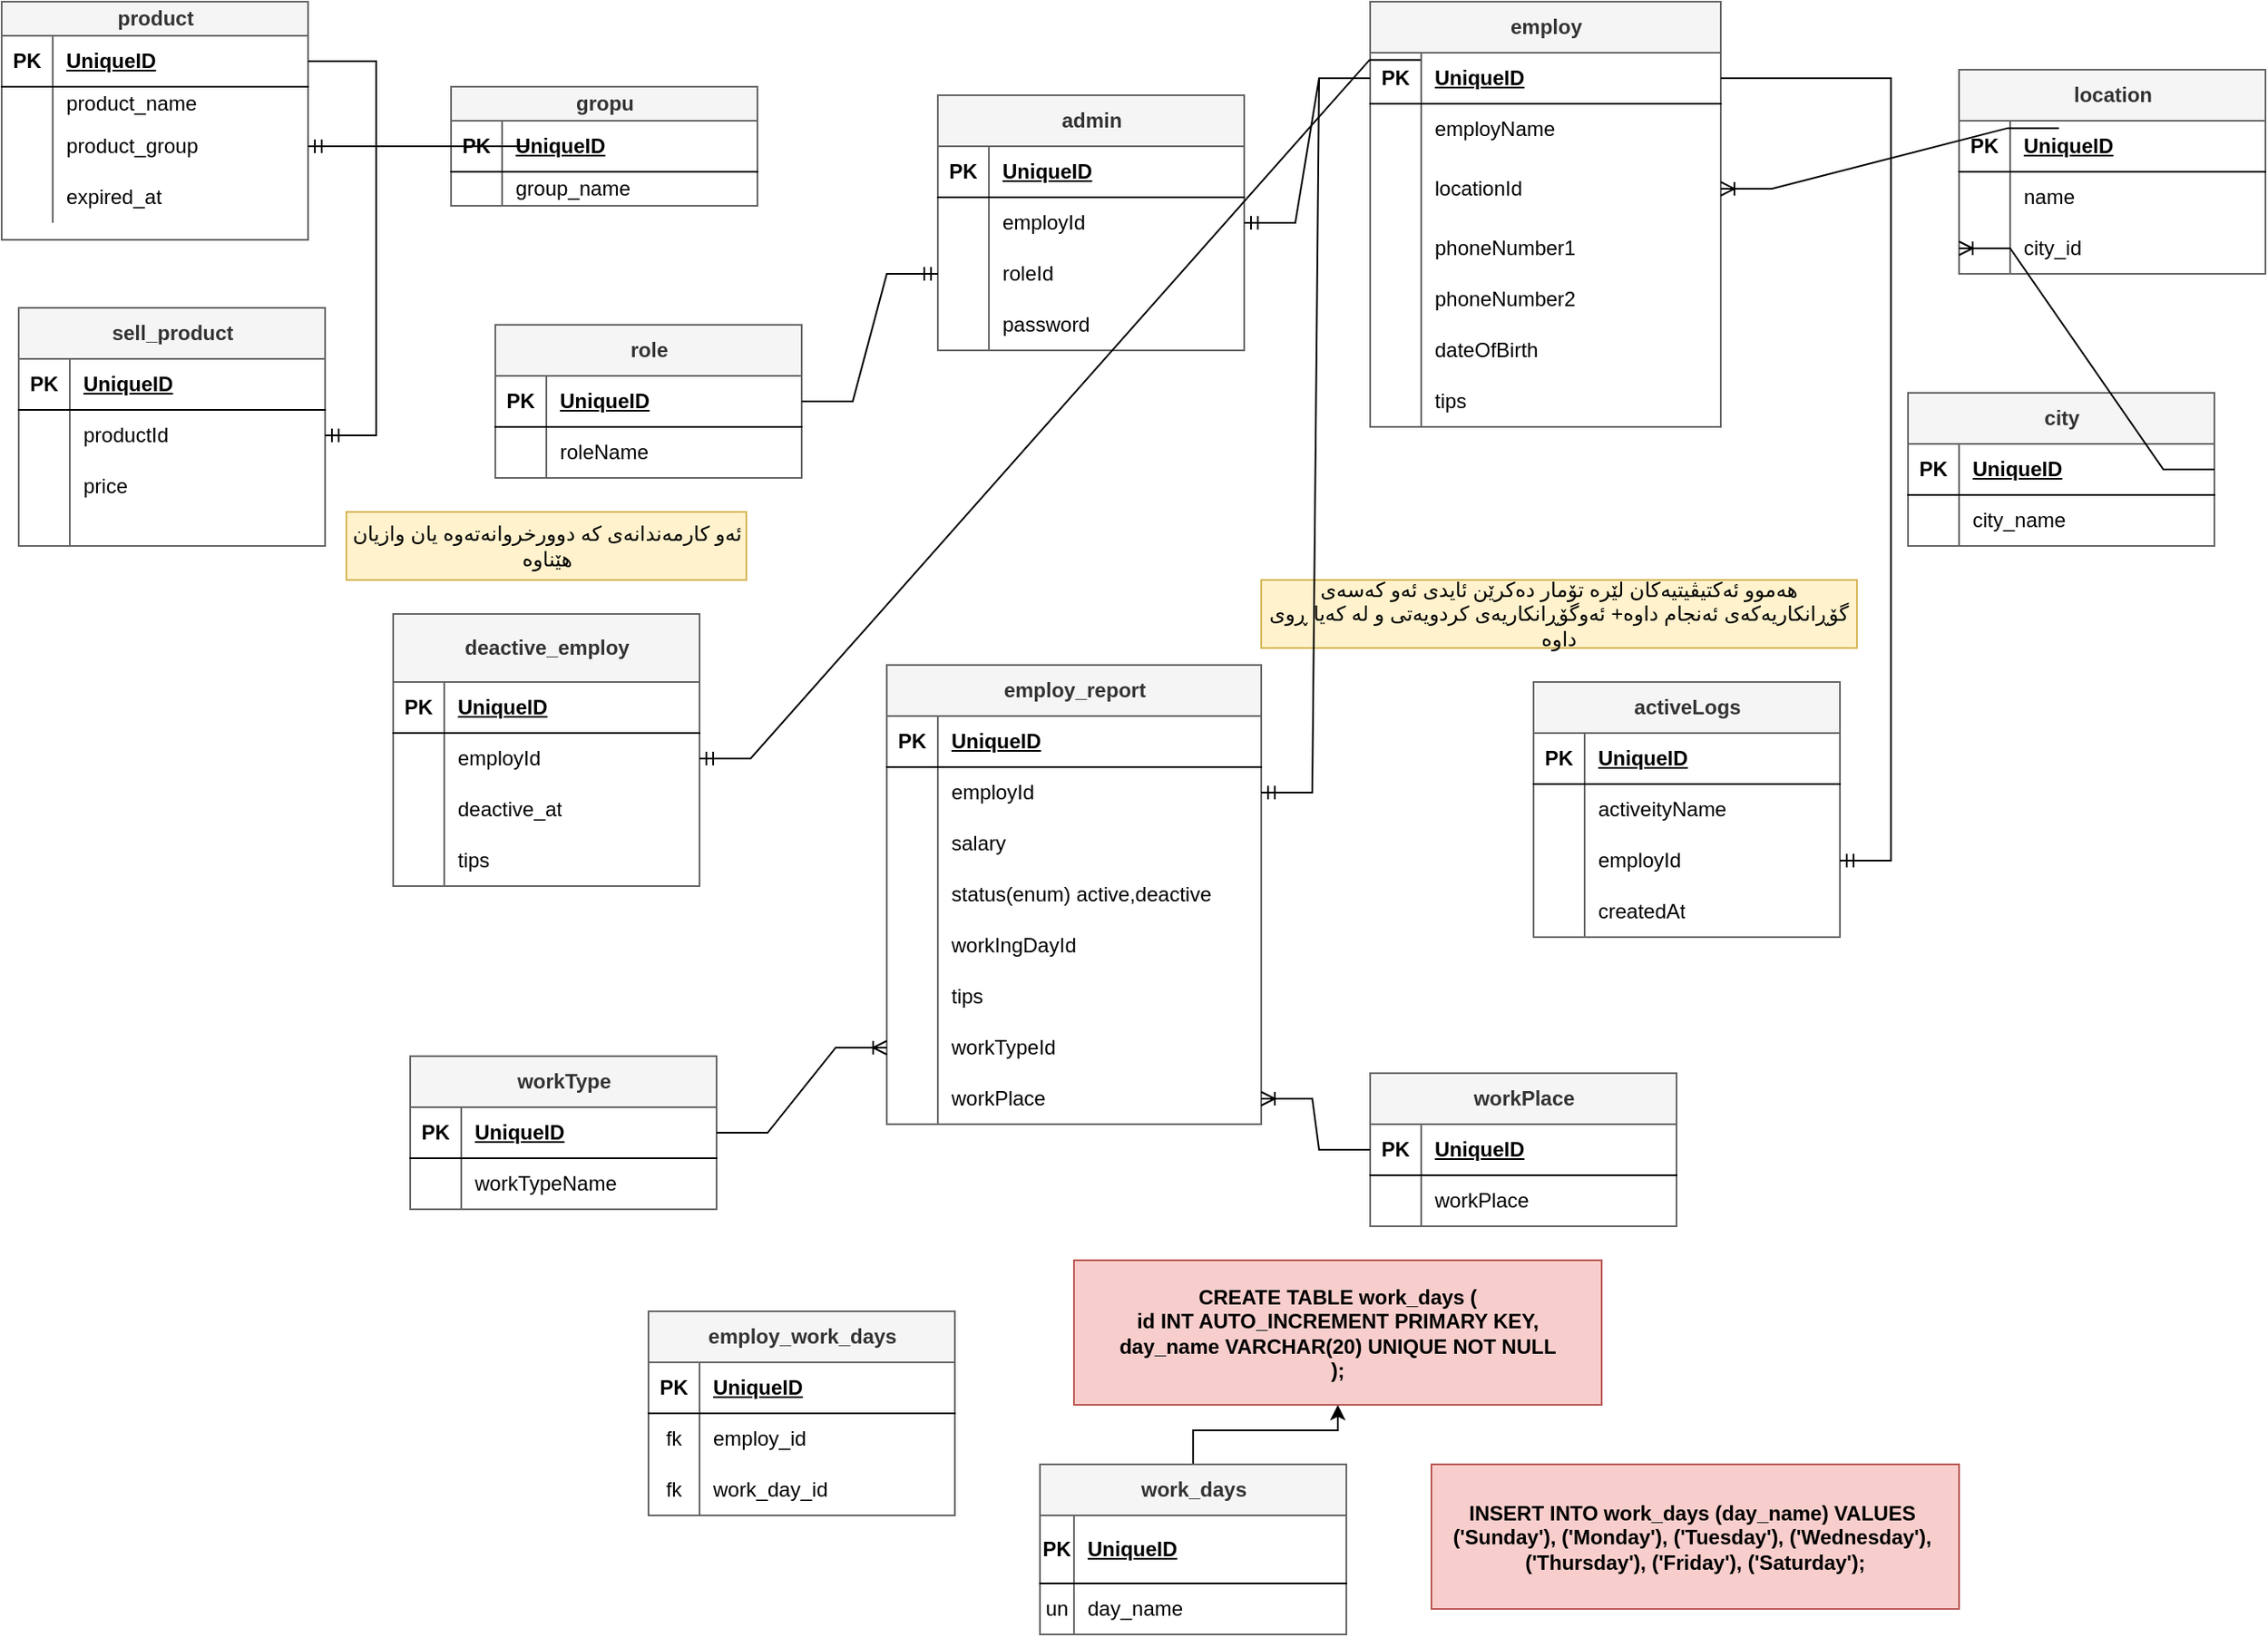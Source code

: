 <mxfile version="26.0.5">
  <diagram id="C5RBs43oDa-KdzZeNtuy" name="Page-1">
    <mxGraphModel dx="1323" dy="910" grid="1" gridSize="10" guides="1" tooltips="1" connect="1" arrows="1" fold="1" page="1" pageScale="1" pageWidth="827" pageHeight="1169" math="0" shadow="0">
      <root>
        <mxCell id="WIyWlLk6GJQsqaUBKTNV-0" />
        <mxCell id="WIyWlLk6GJQsqaUBKTNV-1" parent="WIyWlLk6GJQsqaUBKTNV-0" />
        <mxCell id="1s9BsZ_CXHpVjG9EwpKI-0" value="product" style="shape=table;startSize=20;container=1;collapsible=1;childLayout=tableLayout;fixedRows=1;rowLines=0;fontStyle=1;align=center;resizeLast=1;html=1;fillColor=#f5f5f5;fontColor=#333333;strokeColor=#666666;" vertex="1" parent="WIyWlLk6GJQsqaUBKTNV-1">
          <mxGeometry x="60" y="50" width="180" height="140" as="geometry" />
        </mxCell>
        <mxCell id="1s9BsZ_CXHpVjG9EwpKI-1" value="" style="shape=tableRow;horizontal=0;startSize=0;swimlaneHead=0;swimlaneBody=0;fillColor=none;collapsible=0;dropTarget=0;points=[[0,0.5],[1,0.5]];portConstraint=eastwest;top=0;left=0;right=0;bottom=1;" vertex="1" parent="1s9BsZ_CXHpVjG9EwpKI-0">
          <mxGeometry y="20" width="180" height="30" as="geometry" />
        </mxCell>
        <mxCell id="1s9BsZ_CXHpVjG9EwpKI-2" value="PK" style="shape=partialRectangle;connectable=0;fillColor=none;top=0;left=0;bottom=0;right=0;fontStyle=1;overflow=hidden;whiteSpace=wrap;html=1;" vertex="1" parent="1s9BsZ_CXHpVjG9EwpKI-1">
          <mxGeometry width="30" height="30" as="geometry">
            <mxRectangle width="30" height="30" as="alternateBounds" />
          </mxGeometry>
        </mxCell>
        <mxCell id="1s9BsZ_CXHpVjG9EwpKI-3" value="UniqueID" style="shape=partialRectangle;connectable=0;fillColor=none;top=0;left=0;bottom=0;right=0;align=left;spacingLeft=6;fontStyle=5;overflow=hidden;whiteSpace=wrap;html=1;" vertex="1" parent="1s9BsZ_CXHpVjG9EwpKI-1">
          <mxGeometry x="30" width="150" height="30" as="geometry">
            <mxRectangle width="150" height="30" as="alternateBounds" />
          </mxGeometry>
        </mxCell>
        <mxCell id="1s9BsZ_CXHpVjG9EwpKI-4" value="" style="shape=tableRow;horizontal=0;startSize=0;swimlaneHead=0;swimlaneBody=0;fillColor=none;collapsible=0;dropTarget=0;points=[[0,0.5],[1,0.5]];portConstraint=eastwest;top=0;left=0;right=0;bottom=0;" vertex="1" parent="1s9BsZ_CXHpVjG9EwpKI-0">
          <mxGeometry y="50" width="180" height="20" as="geometry" />
        </mxCell>
        <mxCell id="1s9BsZ_CXHpVjG9EwpKI-5" value="" style="shape=partialRectangle;connectable=0;fillColor=none;top=0;left=0;bottom=0;right=0;editable=1;overflow=hidden;whiteSpace=wrap;html=1;" vertex="1" parent="1s9BsZ_CXHpVjG9EwpKI-4">
          <mxGeometry width="30" height="20" as="geometry">
            <mxRectangle width="30" height="20" as="alternateBounds" />
          </mxGeometry>
        </mxCell>
        <mxCell id="1s9BsZ_CXHpVjG9EwpKI-6" value="product_name" style="shape=partialRectangle;connectable=0;fillColor=none;top=0;left=0;bottom=0;right=0;align=left;spacingLeft=6;overflow=hidden;whiteSpace=wrap;html=1;" vertex="1" parent="1s9BsZ_CXHpVjG9EwpKI-4">
          <mxGeometry x="30" width="150" height="20" as="geometry">
            <mxRectangle width="150" height="20" as="alternateBounds" />
          </mxGeometry>
        </mxCell>
        <mxCell id="1s9BsZ_CXHpVjG9EwpKI-7" value="" style="shape=tableRow;horizontal=0;startSize=0;swimlaneHead=0;swimlaneBody=0;fillColor=none;collapsible=0;dropTarget=0;points=[[0,0.5],[1,0.5]];portConstraint=eastwest;top=0;left=0;right=0;bottom=0;" vertex="1" parent="1s9BsZ_CXHpVjG9EwpKI-0">
          <mxGeometry y="70" width="180" height="30" as="geometry" />
        </mxCell>
        <mxCell id="1s9BsZ_CXHpVjG9EwpKI-8" value="" style="shape=partialRectangle;connectable=0;fillColor=none;top=0;left=0;bottom=0;right=0;editable=1;overflow=hidden;whiteSpace=wrap;html=1;" vertex="1" parent="1s9BsZ_CXHpVjG9EwpKI-7">
          <mxGeometry width="30" height="30" as="geometry">
            <mxRectangle width="30" height="30" as="alternateBounds" />
          </mxGeometry>
        </mxCell>
        <mxCell id="1s9BsZ_CXHpVjG9EwpKI-9" value="product_group" style="shape=partialRectangle;connectable=0;fillColor=none;top=0;left=0;bottom=0;right=0;align=left;spacingLeft=6;overflow=hidden;whiteSpace=wrap;html=1;" vertex="1" parent="1s9BsZ_CXHpVjG9EwpKI-7">
          <mxGeometry x="30" width="150" height="30" as="geometry">
            <mxRectangle width="150" height="30" as="alternateBounds" />
          </mxGeometry>
        </mxCell>
        <mxCell id="1s9BsZ_CXHpVjG9EwpKI-10" value="" style="shape=tableRow;horizontal=0;startSize=0;swimlaneHead=0;swimlaneBody=0;fillColor=none;collapsible=0;dropTarget=0;points=[[0,0.5],[1,0.5]];portConstraint=eastwest;top=0;left=0;right=0;bottom=0;" vertex="1" parent="1s9BsZ_CXHpVjG9EwpKI-0">
          <mxGeometry y="100" width="180" height="30" as="geometry" />
        </mxCell>
        <mxCell id="1s9BsZ_CXHpVjG9EwpKI-11" value="" style="shape=partialRectangle;connectable=0;fillColor=none;top=0;left=0;bottom=0;right=0;editable=1;overflow=hidden;whiteSpace=wrap;html=1;" vertex="1" parent="1s9BsZ_CXHpVjG9EwpKI-10">
          <mxGeometry width="30" height="30" as="geometry">
            <mxRectangle width="30" height="30" as="alternateBounds" />
          </mxGeometry>
        </mxCell>
        <mxCell id="1s9BsZ_CXHpVjG9EwpKI-12" value="expired_at" style="shape=partialRectangle;connectable=0;fillColor=none;top=0;left=0;bottom=0;right=0;align=left;spacingLeft=6;overflow=hidden;whiteSpace=wrap;html=1;" vertex="1" parent="1s9BsZ_CXHpVjG9EwpKI-10">
          <mxGeometry x="30" width="150" height="30" as="geometry">
            <mxRectangle width="150" height="30" as="alternateBounds" />
          </mxGeometry>
        </mxCell>
        <mxCell id="1s9BsZ_CXHpVjG9EwpKI-13" value="gropu" style="shape=table;startSize=20;container=1;collapsible=1;childLayout=tableLayout;fixedRows=1;rowLines=0;fontStyle=1;align=center;resizeLast=1;html=1;fillColor=#f5f5f5;fontColor=#333333;strokeColor=#666666;" vertex="1" parent="WIyWlLk6GJQsqaUBKTNV-1">
          <mxGeometry x="324" y="100" width="180" height="70" as="geometry" />
        </mxCell>
        <mxCell id="1s9BsZ_CXHpVjG9EwpKI-14" value="" style="shape=tableRow;horizontal=0;startSize=0;swimlaneHead=0;swimlaneBody=0;fillColor=none;collapsible=0;dropTarget=0;points=[[0,0.5],[1,0.5]];portConstraint=eastwest;top=0;left=0;right=0;bottom=1;" vertex="1" parent="1s9BsZ_CXHpVjG9EwpKI-13">
          <mxGeometry y="20" width="180" height="30" as="geometry" />
        </mxCell>
        <mxCell id="1s9BsZ_CXHpVjG9EwpKI-15" value="PK" style="shape=partialRectangle;connectable=0;fillColor=none;top=0;left=0;bottom=0;right=0;fontStyle=1;overflow=hidden;whiteSpace=wrap;html=1;" vertex="1" parent="1s9BsZ_CXHpVjG9EwpKI-14">
          <mxGeometry width="30" height="30" as="geometry">
            <mxRectangle width="30" height="30" as="alternateBounds" />
          </mxGeometry>
        </mxCell>
        <mxCell id="1s9BsZ_CXHpVjG9EwpKI-16" value="UniqueID" style="shape=partialRectangle;connectable=0;fillColor=none;top=0;left=0;bottom=0;right=0;align=left;spacingLeft=6;fontStyle=5;overflow=hidden;whiteSpace=wrap;html=1;" vertex="1" parent="1s9BsZ_CXHpVjG9EwpKI-14">
          <mxGeometry x="30" width="150" height="30" as="geometry">
            <mxRectangle width="150" height="30" as="alternateBounds" />
          </mxGeometry>
        </mxCell>
        <mxCell id="1s9BsZ_CXHpVjG9EwpKI-17" value="" style="shape=tableRow;horizontal=0;startSize=0;swimlaneHead=0;swimlaneBody=0;fillColor=none;collapsible=0;dropTarget=0;points=[[0,0.5],[1,0.5]];portConstraint=eastwest;top=0;left=0;right=0;bottom=0;" vertex="1" parent="1s9BsZ_CXHpVjG9EwpKI-13">
          <mxGeometry y="50" width="180" height="20" as="geometry" />
        </mxCell>
        <mxCell id="1s9BsZ_CXHpVjG9EwpKI-18" value="" style="shape=partialRectangle;connectable=0;fillColor=none;top=0;left=0;bottom=0;right=0;editable=1;overflow=hidden;whiteSpace=wrap;html=1;" vertex="1" parent="1s9BsZ_CXHpVjG9EwpKI-17">
          <mxGeometry width="30" height="20" as="geometry">
            <mxRectangle width="30" height="20" as="alternateBounds" />
          </mxGeometry>
        </mxCell>
        <mxCell id="1s9BsZ_CXHpVjG9EwpKI-19" value="group_name" style="shape=partialRectangle;connectable=0;fillColor=none;top=0;left=0;bottom=0;right=0;align=left;spacingLeft=6;overflow=hidden;whiteSpace=wrap;html=1;" vertex="1" parent="1s9BsZ_CXHpVjG9EwpKI-17">
          <mxGeometry x="30" width="150" height="20" as="geometry">
            <mxRectangle width="150" height="20" as="alternateBounds" />
          </mxGeometry>
        </mxCell>
        <mxCell id="1s9BsZ_CXHpVjG9EwpKI-39" value="employ" style="shape=table;startSize=30;container=1;collapsible=1;childLayout=tableLayout;fixedRows=1;rowLines=0;fontStyle=1;align=center;resizeLast=1;html=1;fillColor=#f5f5f5;fontColor=#333333;strokeColor=#666666;" vertex="1" parent="WIyWlLk6GJQsqaUBKTNV-1">
          <mxGeometry x="864" y="50" width="206" height="250" as="geometry" />
        </mxCell>
        <mxCell id="1s9BsZ_CXHpVjG9EwpKI-40" value="" style="shape=tableRow;horizontal=0;startSize=0;swimlaneHead=0;swimlaneBody=0;fillColor=none;collapsible=0;dropTarget=0;points=[[0,0.5],[1,0.5]];portConstraint=eastwest;top=0;left=0;right=0;bottom=1;" vertex="1" parent="1s9BsZ_CXHpVjG9EwpKI-39">
          <mxGeometry y="30" width="206" height="30" as="geometry" />
        </mxCell>
        <mxCell id="1s9BsZ_CXHpVjG9EwpKI-41" value="PK" style="shape=partialRectangle;connectable=0;fillColor=none;top=0;left=0;bottom=0;right=0;fontStyle=1;overflow=hidden;whiteSpace=wrap;html=1;" vertex="1" parent="1s9BsZ_CXHpVjG9EwpKI-40">
          <mxGeometry width="30" height="30" as="geometry">
            <mxRectangle width="30" height="30" as="alternateBounds" />
          </mxGeometry>
        </mxCell>
        <mxCell id="1s9BsZ_CXHpVjG9EwpKI-42" value="UniqueID" style="shape=partialRectangle;connectable=0;fillColor=none;top=0;left=0;bottom=0;right=0;align=left;spacingLeft=6;fontStyle=5;overflow=hidden;whiteSpace=wrap;html=1;" vertex="1" parent="1s9BsZ_CXHpVjG9EwpKI-40">
          <mxGeometry x="30" width="176" height="30" as="geometry">
            <mxRectangle width="176" height="30" as="alternateBounds" />
          </mxGeometry>
        </mxCell>
        <mxCell id="1s9BsZ_CXHpVjG9EwpKI-43" value="" style="shape=tableRow;horizontal=0;startSize=0;swimlaneHead=0;swimlaneBody=0;fillColor=none;collapsible=0;dropTarget=0;points=[[0,0.5],[1,0.5]];portConstraint=eastwest;top=0;left=0;right=0;bottom=0;" vertex="1" parent="1s9BsZ_CXHpVjG9EwpKI-39">
          <mxGeometry y="60" width="206" height="30" as="geometry" />
        </mxCell>
        <mxCell id="1s9BsZ_CXHpVjG9EwpKI-44" value="" style="shape=partialRectangle;connectable=0;fillColor=none;top=0;left=0;bottom=0;right=0;editable=1;overflow=hidden;whiteSpace=wrap;html=1;" vertex="1" parent="1s9BsZ_CXHpVjG9EwpKI-43">
          <mxGeometry width="30" height="30" as="geometry">
            <mxRectangle width="30" height="30" as="alternateBounds" />
          </mxGeometry>
        </mxCell>
        <mxCell id="1s9BsZ_CXHpVjG9EwpKI-45" value="employName" style="shape=partialRectangle;connectable=0;fillColor=none;top=0;left=0;bottom=0;right=0;align=left;spacingLeft=6;overflow=hidden;whiteSpace=wrap;html=1;" vertex="1" parent="1s9BsZ_CXHpVjG9EwpKI-43">
          <mxGeometry x="30" width="176" height="30" as="geometry">
            <mxRectangle width="176" height="30" as="alternateBounds" />
          </mxGeometry>
        </mxCell>
        <mxCell id="1s9BsZ_CXHpVjG9EwpKI-46" value="" style="shape=tableRow;horizontal=0;startSize=0;swimlaneHead=0;swimlaneBody=0;fillColor=none;collapsible=0;dropTarget=0;points=[[0,0.5],[1,0.5]];portConstraint=eastwest;top=0;left=0;right=0;bottom=0;" vertex="1" parent="1s9BsZ_CXHpVjG9EwpKI-39">
          <mxGeometry y="90" width="206" height="40" as="geometry" />
        </mxCell>
        <mxCell id="1s9BsZ_CXHpVjG9EwpKI-47" value="" style="shape=partialRectangle;connectable=0;fillColor=none;top=0;left=0;bottom=0;right=0;editable=1;overflow=hidden;whiteSpace=wrap;html=1;" vertex="1" parent="1s9BsZ_CXHpVjG9EwpKI-46">
          <mxGeometry width="30" height="40" as="geometry">
            <mxRectangle width="30" height="40" as="alternateBounds" />
          </mxGeometry>
        </mxCell>
        <mxCell id="1s9BsZ_CXHpVjG9EwpKI-48" value="locationId" style="shape=partialRectangle;connectable=0;fillColor=none;top=0;left=0;bottom=0;right=0;align=left;spacingLeft=6;overflow=hidden;whiteSpace=wrap;html=1;" vertex="1" parent="1s9BsZ_CXHpVjG9EwpKI-46">
          <mxGeometry x="30" width="176" height="40" as="geometry">
            <mxRectangle width="176" height="40" as="alternateBounds" />
          </mxGeometry>
        </mxCell>
        <mxCell id="1s9BsZ_CXHpVjG9EwpKI-49" value="" style="shape=tableRow;horizontal=0;startSize=0;swimlaneHead=0;swimlaneBody=0;fillColor=none;collapsible=0;dropTarget=0;points=[[0,0.5],[1,0.5]];portConstraint=eastwest;top=0;left=0;right=0;bottom=0;" vertex="1" parent="1s9BsZ_CXHpVjG9EwpKI-39">
          <mxGeometry y="130" width="206" height="30" as="geometry" />
        </mxCell>
        <mxCell id="1s9BsZ_CXHpVjG9EwpKI-50" value="" style="shape=partialRectangle;connectable=0;fillColor=none;top=0;left=0;bottom=0;right=0;editable=1;overflow=hidden;whiteSpace=wrap;html=1;" vertex="1" parent="1s9BsZ_CXHpVjG9EwpKI-49">
          <mxGeometry width="30" height="30" as="geometry">
            <mxRectangle width="30" height="30" as="alternateBounds" />
          </mxGeometry>
        </mxCell>
        <mxCell id="1s9BsZ_CXHpVjG9EwpKI-51" value="phoneNumber1" style="shape=partialRectangle;connectable=0;fillColor=none;top=0;left=0;bottom=0;right=0;align=left;spacingLeft=6;overflow=hidden;whiteSpace=wrap;html=1;" vertex="1" parent="1s9BsZ_CXHpVjG9EwpKI-49">
          <mxGeometry x="30" width="176" height="30" as="geometry">
            <mxRectangle width="176" height="30" as="alternateBounds" />
          </mxGeometry>
        </mxCell>
        <mxCell id="1s9BsZ_CXHpVjG9EwpKI-337" value="" style="shape=tableRow;horizontal=0;startSize=0;swimlaneHead=0;swimlaneBody=0;fillColor=none;collapsible=0;dropTarget=0;points=[[0,0.5],[1,0.5]];portConstraint=eastwest;top=0;left=0;right=0;bottom=0;" vertex="1" parent="1s9BsZ_CXHpVjG9EwpKI-39">
          <mxGeometry y="160" width="206" height="30" as="geometry" />
        </mxCell>
        <mxCell id="1s9BsZ_CXHpVjG9EwpKI-338" value="" style="shape=partialRectangle;connectable=0;fillColor=none;top=0;left=0;bottom=0;right=0;editable=1;overflow=hidden;whiteSpace=wrap;html=1;" vertex="1" parent="1s9BsZ_CXHpVjG9EwpKI-337">
          <mxGeometry width="30" height="30" as="geometry">
            <mxRectangle width="30" height="30" as="alternateBounds" />
          </mxGeometry>
        </mxCell>
        <mxCell id="1s9BsZ_CXHpVjG9EwpKI-339" value="phoneNumber2" style="shape=partialRectangle;connectable=0;fillColor=none;top=0;left=0;bottom=0;right=0;align=left;spacingLeft=6;overflow=hidden;whiteSpace=wrap;html=1;" vertex="1" parent="1s9BsZ_CXHpVjG9EwpKI-337">
          <mxGeometry x="30" width="176" height="30" as="geometry">
            <mxRectangle width="176" height="30" as="alternateBounds" />
          </mxGeometry>
        </mxCell>
        <mxCell id="1s9BsZ_CXHpVjG9EwpKI-340" value="" style="shape=tableRow;horizontal=0;startSize=0;swimlaneHead=0;swimlaneBody=0;fillColor=none;collapsible=0;dropTarget=0;points=[[0,0.5],[1,0.5]];portConstraint=eastwest;top=0;left=0;right=0;bottom=0;" vertex="1" parent="1s9BsZ_CXHpVjG9EwpKI-39">
          <mxGeometry y="190" width="206" height="30" as="geometry" />
        </mxCell>
        <mxCell id="1s9BsZ_CXHpVjG9EwpKI-341" value="" style="shape=partialRectangle;connectable=0;fillColor=none;top=0;left=0;bottom=0;right=0;editable=1;overflow=hidden;whiteSpace=wrap;html=1;" vertex="1" parent="1s9BsZ_CXHpVjG9EwpKI-340">
          <mxGeometry width="30" height="30" as="geometry">
            <mxRectangle width="30" height="30" as="alternateBounds" />
          </mxGeometry>
        </mxCell>
        <mxCell id="1s9BsZ_CXHpVjG9EwpKI-342" value="dateOfBirth" style="shape=partialRectangle;connectable=0;fillColor=none;top=0;left=0;bottom=0;right=0;align=left;spacingLeft=6;overflow=hidden;whiteSpace=wrap;html=1;" vertex="1" parent="1s9BsZ_CXHpVjG9EwpKI-340">
          <mxGeometry x="30" width="176" height="30" as="geometry">
            <mxRectangle width="176" height="30" as="alternateBounds" />
          </mxGeometry>
        </mxCell>
        <mxCell id="1s9BsZ_CXHpVjG9EwpKI-334" value="" style="shape=tableRow;horizontal=0;startSize=0;swimlaneHead=0;swimlaneBody=0;fillColor=none;collapsible=0;dropTarget=0;points=[[0,0.5],[1,0.5]];portConstraint=eastwest;top=0;left=0;right=0;bottom=0;" vertex="1" parent="1s9BsZ_CXHpVjG9EwpKI-39">
          <mxGeometry y="220" width="206" height="30" as="geometry" />
        </mxCell>
        <mxCell id="1s9BsZ_CXHpVjG9EwpKI-335" value="" style="shape=partialRectangle;connectable=0;fillColor=none;top=0;left=0;bottom=0;right=0;editable=1;overflow=hidden;whiteSpace=wrap;html=1;" vertex="1" parent="1s9BsZ_CXHpVjG9EwpKI-334">
          <mxGeometry width="30" height="30" as="geometry">
            <mxRectangle width="30" height="30" as="alternateBounds" />
          </mxGeometry>
        </mxCell>
        <mxCell id="1s9BsZ_CXHpVjG9EwpKI-336" value="tips" style="shape=partialRectangle;connectable=0;fillColor=none;top=0;left=0;bottom=0;right=0;align=left;spacingLeft=6;overflow=hidden;whiteSpace=wrap;html=1;" vertex="1" parent="1s9BsZ_CXHpVjG9EwpKI-334">
          <mxGeometry x="30" width="176" height="30" as="geometry">
            <mxRectangle width="176" height="30" as="alternateBounds" />
          </mxGeometry>
        </mxCell>
        <mxCell id="1s9BsZ_CXHpVjG9EwpKI-130" value="role" style="shape=table;startSize=30;container=1;collapsible=1;childLayout=tableLayout;fixedRows=1;rowLines=0;fontStyle=1;align=center;resizeLast=1;html=1;fillColor=#f5f5f5;fontColor=#333333;strokeColor=#666666;" vertex="1" parent="WIyWlLk6GJQsqaUBKTNV-1">
          <mxGeometry x="350" y="240" width="180" height="90" as="geometry" />
        </mxCell>
        <mxCell id="1s9BsZ_CXHpVjG9EwpKI-131" value="" style="shape=tableRow;horizontal=0;startSize=0;swimlaneHead=0;swimlaneBody=0;fillColor=none;collapsible=0;dropTarget=0;points=[[0,0.5],[1,0.5]];portConstraint=eastwest;top=0;left=0;right=0;bottom=1;" vertex="1" parent="1s9BsZ_CXHpVjG9EwpKI-130">
          <mxGeometry y="30" width="180" height="30" as="geometry" />
        </mxCell>
        <mxCell id="1s9BsZ_CXHpVjG9EwpKI-132" value="PK" style="shape=partialRectangle;connectable=0;fillColor=none;top=0;left=0;bottom=0;right=0;fontStyle=1;overflow=hidden;whiteSpace=wrap;html=1;" vertex="1" parent="1s9BsZ_CXHpVjG9EwpKI-131">
          <mxGeometry width="30" height="30" as="geometry">
            <mxRectangle width="30" height="30" as="alternateBounds" />
          </mxGeometry>
        </mxCell>
        <mxCell id="1s9BsZ_CXHpVjG9EwpKI-133" value="UniqueID" style="shape=partialRectangle;connectable=0;fillColor=none;top=0;left=0;bottom=0;right=0;align=left;spacingLeft=6;fontStyle=5;overflow=hidden;whiteSpace=wrap;html=1;" vertex="1" parent="1s9BsZ_CXHpVjG9EwpKI-131">
          <mxGeometry x="30" width="150" height="30" as="geometry">
            <mxRectangle width="150" height="30" as="alternateBounds" />
          </mxGeometry>
        </mxCell>
        <mxCell id="1s9BsZ_CXHpVjG9EwpKI-134" value="" style="shape=tableRow;horizontal=0;startSize=0;swimlaneHead=0;swimlaneBody=0;fillColor=none;collapsible=0;dropTarget=0;points=[[0,0.5],[1,0.5]];portConstraint=eastwest;top=0;left=0;right=0;bottom=0;" vertex="1" parent="1s9BsZ_CXHpVjG9EwpKI-130">
          <mxGeometry y="60" width="180" height="30" as="geometry" />
        </mxCell>
        <mxCell id="1s9BsZ_CXHpVjG9EwpKI-135" value="" style="shape=partialRectangle;connectable=0;fillColor=none;top=0;left=0;bottom=0;right=0;editable=1;overflow=hidden;whiteSpace=wrap;html=1;" vertex="1" parent="1s9BsZ_CXHpVjG9EwpKI-134">
          <mxGeometry width="30" height="30" as="geometry">
            <mxRectangle width="30" height="30" as="alternateBounds" />
          </mxGeometry>
        </mxCell>
        <mxCell id="1s9BsZ_CXHpVjG9EwpKI-136" value="roleName" style="shape=partialRectangle;connectable=0;fillColor=none;top=0;left=0;bottom=0;right=0;align=left;spacingLeft=6;overflow=hidden;whiteSpace=wrap;html=1;" vertex="1" parent="1s9BsZ_CXHpVjG9EwpKI-134">
          <mxGeometry x="30" width="150" height="30" as="geometry">
            <mxRectangle width="150" height="30" as="alternateBounds" />
          </mxGeometry>
        </mxCell>
        <mxCell id="1s9BsZ_CXHpVjG9EwpKI-143" value="sell_product" style="shape=table;startSize=30;container=1;collapsible=1;childLayout=tableLayout;fixedRows=1;rowLines=0;fontStyle=1;align=center;resizeLast=1;html=1;fillColor=#f5f5f5;fontColor=#333333;strokeColor=#666666;" vertex="1" parent="WIyWlLk6GJQsqaUBKTNV-1">
          <mxGeometry x="70" y="230" width="180" height="140" as="geometry" />
        </mxCell>
        <mxCell id="1s9BsZ_CXHpVjG9EwpKI-144" value="" style="shape=tableRow;horizontal=0;startSize=0;swimlaneHead=0;swimlaneBody=0;fillColor=none;collapsible=0;dropTarget=0;points=[[0,0.5],[1,0.5]];portConstraint=eastwest;top=0;left=0;right=0;bottom=1;" vertex="1" parent="1s9BsZ_CXHpVjG9EwpKI-143">
          <mxGeometry y="30" width="180" height="30" as="geometry" />
        </mxCell>
        <mxCell id="1s9BsZ_CXHpVjG9EwpKI-145" value="PK" style="shape=partialRectangle;connectable=0;fillColor=none;top=0;left=0;bottom=0;right=0;fontStyle=1;overflow=hidden;whiteSpace=wrap;html=1;" vertex="1" parent="1s9BsZ_CXHpVjG9EwpKI-144">
          <mxGeometry width="30" height="30" as="geometry">
            <mxRectangle width="30" height="30" as="alternateBounds" />
          </mxGeometry>
        </mxCell>
        <mxCell id="1s9BsZ_CXHpVjG9EwpKI-146" value="UniqueID" style="shape=partialRectangle;connectable=0;fillColor=none;top=0;left=0;bottom=0;right=0;align=left;spacingLeft=6;fontStyle=5;overflow=hidden;whiteSpace=wrap;html=1;" vertex="1" parent="1s9BsZ_CXHpVjG9EwpKI-144">
          <mxGeometry x="30" width="150" height="30" as="geometry">
            <mxRectangle width="150" height="30" as="alternateBounds" />
          </mxGeometry>
        </mxCell>
        <mxCell id="1s9BsZ_CXHpVjG9EwpKI-147" value="" style="shape=tableRow;horizontal=0;startSize=0;swimlaneHead=0;swimlaneBody=0;fillColor=none;collapsible=0;dropTarget=0;points=[[0,0.5],[1,0.5]];portConstraint=eastwest;top=0;left=0;right=0;bottom=0;" vertex="1" parent="1s9BsZ_CXHpVjG9EwpKI-143">
          <mxGeometry y="60" width="180" height="30" as="geometry" />
        </mxCell>
        <mxCell id="1s9BsZ_CXHpVjG9EwpKI-148" value="" style="shape=partialRectangle;connectable=0;fillColor=none;top=0;left=0;bottom=0;right=0;editable=1;overflow=hidden;whiteSpace=wrap;html=1;" vertex="1" parent="1s9BsZ_CXHpVjG9EwpKI-147">
          <mxGeometry width="30" height="30" as="geometry">
            <mxRectangle width="30" height="30" as="alternateBounds" />
          </mxGeometry>
        </mxCell>
        <mxCell id="1s9BsZ_CXHpVjG9EwpKI-149" value="productId" style="shape=partialRectangle;connectable=0;fillColor=none;top=0;left=0;bottom=0;right=0;align=left;spacingLeft=6;overflow=hidden;whiteSpace=wrap;html=1;" vertex="1" parent="1s9BsZ_CXHpVjG9EwpKI-147">
          <mxGeometry x="30" width="150" height="30" as="geometry">
            <mxRectangle width="150" height="30" as="alternateBounds" />
          </mxGeometry>
        </mxCell>
        <mxCell id="1s9BsZ_CXHpVjG9EwpKI-150" value="" style="shape=tableRow;horizontal=0;startSize=0;swimlaneHead=0;swimlaneBody=0;fillColor=none;collapsible=0;dropTarget=0;points=[[0,0.5],[1,0.5]];portConstraint=eastwest;top=0;left=0;right=0;bottom=0;" vertex="1" parent="1s9BsZ_CXHpVjG9EwpKI-143">
          <mxGeometry y="90" width="180" height="30" as="geometry" />
        </mxCell>
        <mxCell id="1s9BsZ_CXHpVjG9EwpKI-151" value="" style="shape=partialRectangle;connectable=0;fillColor=none;top=0;left=0;bottom=0;right=0;editable=1;overflow=hidden;whiteSpace=wrap;html=1;" vertex="1" parent="1s9BsZ_CXHpVjG9EwpKI-150">
          <mxGeometry width="30" height="30" as="geometry">
            <mxRectangle width="30" height="30" as="alternateBounds" />
          </mxGeometry>
        </mxCell>
        <mxCell id="1s9BsZ_CXHpVjG9EwpKI-152" value="price" style="shape=partialRectangle;connectable=0;fillColor=none;top=0;left=0;bottom=0;right=0;align=left;spacingLeft=6;overflow=hidden;whiteSpace=wrap;html=1;" vertex="1" parent="1s9BsZ_CXHpVjG9EwpKI-150">
          <mxGeometry x="30" width="150" height="30" as="geometry">
            <mxRectangle width="150" height="30" as="alternateBounds" />
          </mxGeometry>
        </mxCell>
        <mxCell id="1s9BsZ_CXHpVjG9EwpKI-153" value="" style="shape=tableRow;horizontal=0;startSize=0;swimlaneHead=0;swimlaneBody=0;fillColor=none;collapsible=0;dropTarget=0;points=[[0,0.5],[1,0.5]];portConstraint=eastwest;top=0;left=0;right=0;bottom=0;" vertex="1" parent="1s9BsZ_CXHpVjG9EwpKI-143">
          <mxGeometry y="120" width="180" height="20" as="geometry" />
        </mxCell>
        <mxCell id="1s9BsZ_CXHpVjG9EwpKI-154" value="" style="shape=partialRectangle;connectable=0;fillColor=none;top=0;left=0;bottom=0;right=0;editable=1;overflow=hidden;whiteSpace=wrap;html=1;" vertex="1" parent="1s9BsZ_CXHpVjG9EwpKI-153">
          <mxGeometry width="30" height="20" as="geometry">
            <mxRectangle width="30" height="20" as="alternateBounds" />
          </mxGeometry>
        </mxCell>
        <mxCell id="1s9BsZ_CXHpVjG9EwpKI-155" value="" style="shape=partialRectangle;connectable=0;fillColor=none;top=0;left=0;bottom=0;right=0;align=left;spacingLeft=6;overflow=hidden;whiteSpace=wrap;html=1;" vertex="1" parent="1s9BsZ_CXHpVjG9EwpKI-153">
          <mxGeometry x="30" width="150" height="20" as="geometry">
            <mxRectangle width="150" height="20" as="alternateBounds" />
          </mxGeometry>
        </mxCell>
        <mxCell id="1s9BsZ_CXHpVjG9EwpKI-156" value="activeLogs" style="shape=table;startSize=30;container=1;collapsible=1;childLayout=tableLayout;fixedRows=1;rowLines=0;fontStyle=1;align=center;resizeLast=1;html=1;fillColor=#f5f5f5;fontColor=#333333;strokeColor=#666666;" vertex="1" parent="WIyWlLk6GJQsqaUBKTNV-1">
          <mxGeometry x="960" y="450" width="180" height="150" as="geometry" />
        </mxCell>
        <mxCell id="1s9BsZ_CXHpVjG9EwpKI-157" value="" style="shape=tableRow;horizontal=0;startSize=0;swimlaneHead=0;swimlaneBody=0;fillColor=none;collapsible=0;dropTarget=0;points=[[0,0.5],[1,0.5]];portConstraint=eastwest;top=0;left=0;right=0;bottom=1;" vertex="1" parent="1s9BsZ_CXHpVjG9EwpKI-156">
          <mxGeometry y="30" width="180" height="30" as="geometry" />
        </mxCell>
        <mxCell id="1s9BsZ_CXHpVjG9EwpKI-158" value="PK" style="shape=partialRectangle;connectable=0;fillColor=none;top=0;left=0;bottom=0;right=0;fontStyle=1;overflow=hidden;whiteSpace=wrap;html=1;" vertex="1" parent="1s9BsZ_CXHpVjG9EwpKI-157">
          <mxGeometry width="30" height="30" as="geometry">
            <mxRectangle width="30" height="30" as="alternateBounds" />
          </mxGeometry>
        </mxCell>
        <mxCell id="1s9BsZ_CXHpVjG9EwpKI-159" value="UniqueID" style="shape=partialRectangle;connectable=0;fillColor=none;top=0;left=0;bottom=0;right=0;align=left;spacingLeft=6;fontStyle=5;overflow=hidden;whiteSpace=wrap;html=1;" vertex="1" parent="1s9BsZ_CXHpVjG9EwpKI-157">
          <mxGeometry x="30" width="150" height="30" as="geometry">
            <mxRectangle width="150" height="30" as="alternateBounds" />
          </mxGeometry>
        </mxCell>
        <mxCell id="1s9BsZ_CXHpVjG9EwpKI-160" value="" style="shape=tableRow;horizontal=0;startSize=0;swimlaneHead=0;swimlaneBody=0;fillColor=none;collapsible=0;dropTarget=0;points=[[0,0.5],[1,0.5]];portConstraint=eastwest;top=0;left=0;right=0;bottom=0;" vertex="1" parent="1s9BsZ_CXHpVjG9EwpKI-156">
          <mxGeometry y="60" width="180" height="30" as="geometry" />
        </mxCell>
        <mxCell id="1s9BsZ_CXHpVjG9EwpKI-161" value="" style="shape=partialRectangle;connectable=0;fillColor=none;top=0;left=0;bottom=0;right=0;editable=1;overflow=hidden;whiteSpace=wrap;html=1;" vertex="1" parent="1s9BsZ_CXHpVjG9EwpKI-160">
          <mxGeometry width="30" height="30" as="geometry">
            <mxRectangle width="30" height="30" as="alternateBounds" />
          </mxGeometry>
        </mxCell>
        <mxCell id="1s9BsZ_CXHpVjG9EwpKI-162" value="activeityName" style="shape=partialRectangle;connectable=0;fillColor=none;top=0;left=0;bottom=0;right=0;align=left;spacingLeft=6;overflow=hidden;whiteSpace=wrap;html=1;" vertex="1" parent="1s9BsZ_CXHpVjG9EwpKI-160">
          <mxGeometry x="30" width="150" height="30" as="geometry">
            <mxRectangle width="150" height="30" as="alternateBounds" />
          </mxGeometry>
        </mxCell>
        <mxCell id="1s9BsZ_CXHpVjG9EwpKI-163" value="" style="shape=tableRow;horizontal=0;startSize=0;swimlaneHead=0;swimlaneBody=0;fillColor=none;collapsible=0;dropTarget=0;points=[[0,0.5],[1,0.5]];portConstraint=eastwest;top=0;left=0;right=0;bottom=0;" vertex="1" parent="1s9BsZ_CXHpVjG9EwpKI-156">
          <mxGeometry y="90" width="180" height="30" as="geometry" />
        </mxCell>
        <mxCell id="1s9BsZ_CXHpVjG9EwpKI-164" value="" style="shape=partialRectangle;connectable=0;fillColor=none;top=0;left=0;bottom=0;right=0;editable=1;overflow=hidden;whiteSpace=wrap;html=1;" vertex="1" parent="1s9BsZ_CXHpVjG9EwpKI-163">
          <mxGeometry width="30" height="30" as="geometry">
            <mxRectangle width="30" height="30" as="alternateBounds" />
          </mxGeometry>
        </mxCell>
        <mxCell id="1s9BsZ_CXHpVjG9EwpKI-165" value="employId" style="shape=partialRectangle;connectable=0;fillColor=none;top=0;left=0;bottom=0;right=0;align=left;spacingLeft=6;overflow=hidden;whiteSpace=wrap;html=1;" vertex="1" parent="1s9BsZ_CXHpVjG9EwpKI-163">
          <mxGeometry x="30" width="150" height="30" as="geometry">
            <mxRectangle width="150" height="30" as="alternateBounds" />
          </mxGeometry>
        </mxCell>
        <mxCell id="1s9BsZ_CXHpVjG9EwpKI-166" value="" style="shape=tableRow;horizontal=0;startSize=0;swimlaneHead=0;swimlaneBody=0;fillColor=none;collapsible=0;dropTarget=0;points=[[0,0.5],[1,0.5]];portConstraint=eastwest;top=0;left=0;right=0;bottom=0;" vertex="1" parent="1s9BsZ_CXHpVjG9EwpKI-156">
          <mxGeometry y="120" width="180" height="30" as="geometry" />
        </mxCell>
        <mxCell id="1s9BsZ_CXHpVjG9EwpKI-167" value="" style="shape=partialRectangle;connectable=0;fillColor=none;top=0;left=0;bottom=0;right=0;editable=1;overflow=hidden;whiteSpace=wrap;html=1;" vertex="1" parent="1s9BsZ_CXHpVjG9EwpKI-166">
          <mxGeometry width="30" height="30" as="geometry">
            <mxRectangle width="30" height="30" as="alternateBounds" />
          </mxGeometry>
        </mxCell>
        <mxCell id="1s9BsZ_CXHpVjG9EwpKI-168" value="createdAt" style="shape=partialRectangle;connectable=0;fillColor=none;top=0;left=0;bottom=0;right=0;align=left;spacingLeft=6;overflow=hidden;whiteSpace=wrap;html=1;" vertex="1" parent="1s9BsZ_CXHpVjG9EwpKI-166">
          <mxGeometry x="30" width="150" height="30" as="geometry">
            <mxRectangle width="150" height="30" as="alternateBounds" />
          </mxGeometry>
        </mxCell>
        <mxCell id="1s9BsZ_CXHpVjG9EwpKI-253" value="city" style="shape=table;startSize=30;container=1;collapsible=1;childLayout=tableLayout;fixedRows=1;rowLines=0;fontStyle=1;align=center;resizeLast=1;html=1;fillColor=#f5f5f5;fontColor=#333333;strokeColor=#666666;" vertex="1" parent="WIyWlLk6GJQsqaUBKTNV-1">
          <mxGeometry x="1180" y="280" width="180" height="90" as="geometry" />
        </mxCell>
        <mxCell id="1s9BsZ_CXHpVjG9EwpKI-254" value="" style="shape=tableRow;horizontal=0;startSize=0;swimlaneHead=0;swimlaneBody=0;fillColor=none;collapsible=0;dropTarget=0;points=[[0,0.5],[1,0.5]];portConstraint=eastwest;top=0;left=0;right=0;bottom=1;" vertex="1" parent="1s9BsZ_CXHpVjG9EwpKI-253">
          <mxGeometry y="30" width="180" height="30" as="geometry" />
        </mxCell>
        <mxCell id="1s9BsZ_CXHpVjG9EwpKI-255" value="PK" style="shape=partialRectangle;connectable=0;fillColor=none;top=0;left=0;bottom=0;right=0;fontStyle=1;overflow=hidden;whiteSpace=wrap;html=1;" vertex="1" parent="1s9BsZ_CXHpVjG9EwpKI-254">
          <mxGeometry width="30" height="30" as="geometry">
            <mxRectangle width="30" height="30" as="alternateBounds" />
          </mxGeometry>
        </mxCell>
        <mxCell id="1s9BsZ_CXHpVjG9EwpKI-256" value="UniqueID" style="shape=partialRectangle;connectable=0;fillColor=none;top=0;left=0;bottom=0;right=0;align=left;spacingLeft=6;fontStyle=5;overflow=hidden;whiteSpace=wrap;html=1;" vertex="1" parent="1s9BsZ_CXHpVjG9EwpKI-254">
          <mxGeometry x="30" width="150" height="30" as="geometry">
            <mxRectangle width="150" height="30" as="alternateBounds" />
          </mxGeometry>
        </mxCell>
        <mxCell id="1s9BsZ_CXHpVjG9EwpKI-257" value="" style="shape=tableRow;horizontal=0;startSize=0;swimlaneHead=0;swimlaneBody=0;fillColor=none;collapsible=0;dropTarget=0;points=[[0,0.5],[1,0.5]];portConstraint=eastwest;top=0;left=0;right=0;bottom=0;" vertex="1" parent="1s9BsZ_CXHpVjG9EwpKI-253">
          <mxGeometry y="60" width="180" height="30" as="geometry" />
        </mxCell>
        <mxCell id="1s9BsZ_CXHpVjG9EwpKI-258" value="" style="shape=partialRectangle;connectable=0;fillColor=none;top=0;left=0;bottom=0;right=0;editable=1;overflow=hidden;whiteSpace=wrap;html=1;" vertex="1" parent="1s9BsZ_CXHpVjG9EwpKI-257">
          <mxGeometry width="30" height="30" as="geometry">
            <mxRectangle width="30" height="30" as="alternateBounds" />
          </mxGeometry>
        </mxCell>
        <mxCell id="1s9BsZ_CXHpVjG9EwpKI-259" value="city_name" style="shape=partialRectangle;connectable=0;fillColor=none;top=0;left=0;bottom=0;right=0;align=left;spacingLeft=6;overflow=hidden;whiteSpace=wrap;html=1;" vertex="1" parent="1s9BsZ_CXHpVjG9EwpKI-257">
          <mxGeometry x="30" width="150" height="30" as="geometry">
            <mxRectangle width="150" height="30" as="alternateBounds" />
          </mxGeometry>
        </mxCell>
        <mxCell id="1s9BsZ_CXHpVjG9EwpKI-279" value="location" style="shape=table;startSize=30;container=1;collapsible=1;childLayout=tableLayout;fixedRows=1;rowLines=0;fontStyle=1;align=center;resizeLast=1;html=1;fillColor=#f5f5f5;fontColor=#333333;strokeColor=#666666;" vertex="1" parent="WIyWlLk6GJQsqaUBKTNV-1">
          <mxGeometry x="1210" y="90" width="180" height="120" as="geometry" />
        </mxCell>
        <mxCell id="1s9BsZ_CXHpVjG9EwpKI-280" value="" style="shape=tableRow;horizontal=0;startSize=0;swimlaneHead=0;swimlaneBody=0;fillColor=none;collapsible=0;dropTarget=0;points=[[0,0.5],[1,0.5]];portConstraint=eastwest;top=0;left=0;right=0;bottom=1;" vertex="1" parent="1s9BsZ_CXHpVjG9EwpKI-279">
          <mxGeometry y="30" width="180" height="30" as="geometry" />
        </mxCell>
        <mxCell id="1s9BsZ_CXHpVjG9EwpKI-281" value="PK" style="shape=partialRectangle;connectable=0;fillColor=none;top=0;left=0;bottom=0;right=0;fontStyle=1;overflow=hidden;whiteSpace=wrap;html=1;" vertex="1" parent="1s9BsZ_CXHpVjG9EwpKI-280">
          <mxGeometry width="30" height="30" as="geometry">
            <mxRectangle width="30" height="30" as="alternateBounds" />
          </mxGeometry>
        </mxCell>
        <mxCell id="1s9BsZ_CXHpVjG9EwpKI-282" value="UniqueID" style="shape=partialRectangle;connectable=0;fillColor=none;top=0;left=0;bottom=0;right=0;align=left;spacingLeft=6;fontStyle=5;overflow=hidden;whiteSpace=wrap;html=1;" vertex="1" parent="1s9BsZ_CXHpVjG9EwpKI-280">
          <mxGeometry x="30" width="150" height="30" as="geometry">
            <mxRectangle width="150" height="30" as="alternateBounds" />
          </mxGeometry>
        </mxCell>
        <mxCell id="1s9BsZ_CXHpVjG9EwpKI-283" value="" style="shape=tableRow;horizontal=0;startSize=0;swimlaneHead=0;swimlaneBody=0;fillColor=none;collapsible=0;dropTarget=0;points=[[0,0.5],[1,0.5]];portConstraint=eastwest;top=0;left=0;right=0;bottom=0;" vertex="1" parent="1s9BsZ_CXHpVjG9EwpKI-279">
          <mxGeometry y="60" width="180" height="30" as="geometry" />
        </mxCell>
        <mxCell id="1s9BsZ_CXHpVjG9EwpKI-284" value="" style="shape=partialRectangle;connectable=0;fillColor=none;top=0;left=0;bottom=0;right=0;editable=1;overflow=hidden;whiteSpace=wrap;html=1;" vertex="1" parent="1s9BsZ_CXHpVjG9EwpKI-283">
          <mxGeometry width="30" height="30" as="geometry">
            <mxRectangle width="30" height="30" as="alternateBounds" />
          </mxGeometry>
        </mxCell>
        <mxCell id="1s9BsZ_CXHpVjG9EwpKI-285" value="name" style="shape=partialRectangle;connectable=0;fillColor=none;top=0;left=0;bottom=0;right=0;align=left;spacingLeft=6;overflow=hidden;whiteSpace=wrap;html=1;" vertex="1" parent="1s9BsZ_CXHpVjG9EwpKI-283">
          <mxGeometry x="30" width="150" height="30" as="geometry">
            <mxRectangle width="150" height="30" as="alternateBounds" />
          </mxGeometry>
        </mxCell>
        <mxCell id="1s9BsZ_CXHpVjG9EwpKI-286" value="" style="shape=tableRow;horizontal=0;startSize=0;swimlaneHead=0;swimlaneBody=0;fillColor=none;collapsible=0;dropTarget=0;points=[[0,0.5],[1,0.5]];portConstraint=eastwest;top=0;left=0;right=0;bottom=0;" vertex="1" parent="1s9BsZ_CXHpVjG9EwpKI-279">
          <mxGeometry y="90" width="180" height="30" as="geometry" />
        </mxCell>
        <mxCell id="1s9BsZ_CXHpVjG9EwpKI-287" value="" style="shape=partialRectangle;connectable=0;fillColor=none;top=0;left=0;bottom=0;right=0;editable=1;overflow=hidden;whiteSpace=wrap;html=1;" vertex="1" parent="1s9BsZ_CXHpVjG9EwpKI-286">
          <mxGeometry width="30" height="30" as="geometry">
            <mxRectangle width="30" height="30" as="alternateBounds" />
          </mxGeometry>
        </mxCell>
        <mxCell id="1s9BsZ_CXHpVjG9EwpKI-288" value="city_id" style="shape=partialRectangle;connectable=0;fillColor=none;top=0;left=0;bottom=0;right=0;align=left;spacingLeft=6;overflow=hidden;whiteSpace=wrap;html=1;" vertex="1" parent="1s9BsZ_CXHpVjG9EwpKI-286">
          <mxGeometry x="30" width="150" height="30" as="geometry">
            <mxRectangle width="150" height="30" as="alternateBounds" />
          </mxGeometry>
        </mxCell>
        <mxCell id="1s9BsZ_CXHpVjG9EwpKI-292" value="" style="edgeStyle=entityRelationEdgeStyle;fontSize=12;html=1;endArrow=ERoneToMany;rounded=0;entryX=0;entryY=0.5;entryDx=0;entryDy=0;exitX=1;exitY=0.5;exitDx=0;exitDy=0;" edge="1" parent="WIyWlLk6GJQsqaUBKTNV-1" source="1s9BsZ_CXHpVjG9EwpKI-254" target="1s9BsZ_CXHpVjG9EwpKI-286">
          <mxGeometry width="100" height="100" relative="1" as="geometry">
            <mxPoint x="867" y="450" as="sourcePoint" />
            <mxPoint x="967" y="350" as="targetPoint" />
          </mxGeometry>
        </mxCell>
        <mxCell id="1s9BsZ_CXHpVjG9EwpKI-302" value="" style="edgeStyle=entityRelationEdgeStyle;fontSize=12;html=1;endArrow=ERoneToMany;rounded=0;exitX=0.326;exitY=0.144;exitDx=0;exitDy=0;exitPerimeter=0;" edge="1" parent="WIyWlLk6GJQsqaUBKTNV-1" source="1s9BsZ_CXHpVjG9EwpKI-280" target="1s9BsZ_CXHpVjG9EwpKI-46">
          <mxGeometry width="100" height="100" relative="1" as="geometry">
            <mxPoint x="500" y="500" as="sourcePoint" />
            <mxPoint x="600" y="400" as="targetPoint" />
            <Array as="points">
              <mxPoint x="1220" y="140" />
              <mxPoint x="1200" y="170" />
            </Array>
          </mxGeometry>
        </mxCell>
        <mxCell id="1s9BsZ_CXHpVjG9EwpKI-328" value="" style="edgeStyle=entityRelationEdgeStyle;fontSize=12;html=1;endArrow=ERmandOne;rounded=0;" edge="1" parent="WIyWlLk6GJQsqaUBKTNV-1" source="1s9BsZ_CXHpVjG9EwpKI-1" target="1s9BsZ_CXHpVjG9EwpKI-147">
          <mxGeometry width="100" height="100" relative="1" as="geometry">
            <mxPoint x="-30" y="455" as="sourcePoint" />
            <mxPoint x="70" y="355" as="targetPoint" />
          </mxGeometry>
        </mxCell>
        <mxCell id="1s9BsZ_CXHpVjG9EwpKI-329" value="" style="edgeStyle=entityRelationEdgeStyle;fontSize=12;html=1;endArrow=ERmandOne;rounded=0;" edge="1" parent="WIyWlLk6GJQsqaUBKTNV-1" target="1s9BsZ_CXHpVjG9EwpKI-7">
          <mxGeometry width="100" height="100" relative="1" as="geometry">
            <mxPoint x="340" y="135" as="sourcePoint" />
            <mxPoint x="420" y="470" as="targetPoint" />
          </mxGeometry>
        </mxCell>
        <mxCell id="1s9BsZ_CXHpVjG9EwpKI-330" value="هەموو ئەکتیڤیتیەکان لێرە تۆمار دەکرێن ئایدی ئەو کەسەی گۆڕانکاریەکەی ئەنجام داوە+ ئەوگۆڕانکاریەی کردویەتی و لە کەیا ڕوی داوە" style="rounded=0;whiteSpace=wrap;html=1;fillColor=#fff2cc;strokeColor=#d6b656;" vertex="1" parent="WIyWlLk6GJQsqaUBKTNV-1">
          <mxGeometry x="800" y="390" width="350" height="40" as="geometry" />
        </mxCell>
        <mxCell id="1s9BsZ_CXHpVjG9EwpKI-362" value="admin" style="shape=table;startSize=30;container=1;collapsible=1;childLayout=tableLayout;fixedRows=1;rowLines=0;fontStyle=1;align=center;resizeLast=1;html=1;fillColor=#f5f5f5;fontColor=#333333;strokeColor=#666666;" vertex="1" parent="WIyWlLk6GJQsqaUBKTNV-1">
          <mxGeometry x="610" y="105" width="180" height="150" as="geometry" />
        </mxCell>
        <mxCell id="1s9BsZ_CXHpVjG9EwpKI-363" value="" style="shape=tableRow;horizontal=0;startSize=0;swimlaneHead=0;swimlaneBody=0;fillColor=none;collapsible=0;dropTarget=0;points=[[0,0.5],[1,0.5]];portConstraint=eastwest;top=0;left=0;right=0;bottom=1;" vertex="1" parent="1s9BsZ_CXHpVjG9EwpKI-362">
          <mxGeometry y="30" width="180" height="30" as="geometry" />
        </mxCell>
        <mxCell id="1s9BsZ_CXHpVjG9EwpKI-364" value="PK" style="shape=partialRectangle;connectable=0;fillColor=none;top=0;left=0;bottom=0;right=0;fontStyle=1;overflow=hidden;whiteSpace=wrap;html=1;" vertex="1" parent="1s9BsZ_CXHpVjG9EwpKI-363">
          <mxGeometry width="30" height="30" as="geometry">
            <mxRectangle width="30" height="30" as="alternateBounds" />
          </mxGeometry>
        </mxCell>
        <mxCell id="1s9BsZ_CXHpVjG9EwpKI-365" value="UniqueID" style="shape=partialRectangle;connectable=0;fillColor=none;top=0;left=0;bottom=0;right=0;align=left;spacingLeft=6;fontStyle=5;overflow=hidden;whiteSpace=wrap;html=1;" vertex="1" parent="1s9BsZ_CXHpVjG9EwpKI-363">
          <mxGeometry x="30" width="150" height="30" as="geometry">
            <mxRectangle width="150" height="30" as="alternateBounds" />
          </mxGeometry>
        </mxCell>
        <mxCell id="1s9BsZ_CXHpVjG9EwpKI-366" value="" style="shape=tableRow;horizontal=0;startSize=0;swimlaneHead=0;swimlaneBody=0;fillColor=none;collapsible=0;dropTarget=0;points=[[0,0.5],[1,0.5]];portConstraint=eastwest;top=0;left=0;right=0;bottom=0;" vertex="1" parent="1s9BsZ_CXHpVjG9EwpKI-362">
          <mxGeometry y="60" width="180" height="30" as="geometry" />
        </mxCell>
        <mxCell id="1s9BsZ_CXHpVjG9EwpKI-367" value="" style="shape=partialRectangle;connectable=0;fillColor=none;top=0;left=0;bottom=0;right=0;editable=1;overflow=hidden;whiteSpace=wrap;html=1;" vertex="1" parent="1s9BsZ_CXHpVjG9EwpKI-366">
          <mxGeometry width="30" height="30" as="geometry">
            <mxRectangle width="30" height="30" as="alternateBounds" />
          </mxGeometry>
        </mxCell>
        <mxCell id="1s9BsZ_CXHpVjG9EwpKI-368" value="employId" style="shape=partialRectangle;connectable=0;fillColor=none;top=0;left=0;bottom=0;right=0;align=left;spacingLeft=6;overflow=hidden;whiteSpace=wrap;html=1;" vertex="1" parent="1s9BsZ_CXHpVjG9EwpKI-366">
          <mxGeometry x="30" width="150" height="30" as="geometry">
            <mxRectangle width="150" height="30" as="alternateBounds" />
          </mxGeometry>
        </mxCell>
        <mxCell id="1s9BsZ_CXHpVjG9EwpKI-369" value="" style="shape=tableRow;horizontal=0;startSize=0;swimlaneHead=0;swimlaneBody=0;fillColor=none;collapsible=0;dropTarget=0;points=[[0,0.5],[1,0.5]];portConstraint=eastwest;top=0;left=0;right=0;bottom=0;" vertex="1" parent="1s9BsZ_CXHpVjG9EwpKI-362">
          <mxGeometry y="90" width="180" height="30" as="geometry" />
        </mxCell>
        <mxCell id="1s9BsZ_CXHpVjG9EwpKI-370" value="" style="shape=partialRectangle;connectable=0;fillColor=none;top=0;left=0;bottom=0;right=0;editable=1;overflow=hidden;whiteSpace=wrap;html=1;" vertex="1" parent="1s9BsZ_CXHpVjG9EwpKI-369">
          <mxGeometry width="30" height="30" as="geometry">
            <mxRectangle width="30" height="30" as="alternateBounds" />
          </mxGeometry>
        </mxCell>
        <mxCell id="1s9BsZ_CXHpVjG9EwpKI-371" value="roleId" style="shape=partialRectangle;connectable=0;fillColor=none;top=0;left=0;bottom=0;right=0;align=left;spacingLeft=6;overflow=hidden;whiteSpace=wrap;html=1;" vertex="1" parent="1s9BsZ_CXHpVjG9EwpKI-369">
          <mxGeometry x="30" width="150" height="30" as="geometry">
            <mxRectangle width="150" height="30" as="alternateBounds" />
          </mxGeometry>
        </mxCell>
        <mxCell id="1s9BsZ_CXHpVjG9EwpKI-372" value="" style="shape=tableRow;horizontal=0;startSize=0;swimlaneHead=0;swimlaneBody=0;fillColor=none;collapsible=0;dropTarget=0;points=[[0,0.5],[1,0.5]];portConstraint=eastwest;top=0;left=0;right=0;bottom=0;" vertex="1" parent="1s9BsZ_CXHpVjG9EwpKI-362">
          <mxGeometry y="120" width="180" height="30" as="geometry" />
        </mxCell>
        <mxCell id="1s9BsZ_CXHpVjG9EwpKI-373" value="" style="shape=partialRectangle;connectable=0;fillColor=none;top=0;left=0;bottom=0;right=0;editable=1;overflow=hidden;whiteSpace=wrap;html=1;" vertex="1" parent="1s9BsZ_CXHpVjG9EwpKI-372">
          <mxGeometry width="30" height="30" as="geometry">
            <mxRectangle width="30" height="30" as="alternateBounds" />
          </mxGeometry>
        </mxCell>
        <mxCell id="1s9BsZ_CXHpVjG9EwpKI-374" value="password" style="shape=partialRectangle;connectable=0;fillColor=none;top=0;left=0;bottom=0;right=0;align=left;spacingLeft=6;overflow=hidden;whiteSpace=wrap;html=1;" vertex="1" parent="1s9BsZ_CXHpVjG9EwpKI-372">
          <mxGeometry x="30" width="150" height="30" as="geometry">
            <mxRectangle width="150" height="30" as="alternateBounds" />
          </mxGeometry>
        </mxCell>
        <mxCell id="1s9BsZ_CXHpVjG9EwpKI-375" value="" style="edgeStyle=entityRelationEdgeStyle;fontSize=12;html=1;endArrow=ERmandOne;rounded=0;exitX=1;exitY=0.5;exitDx=0;exitDy=0;" edge="1" parent="WIyWlLk6GJQsqaUBKTNV-1" source="1s9BsZ_CXHpVjG9EwpKI-131" target="1s9BsZ_CXHpVjG9EwpKI-369">
          <mxGeometry width="100" height="100" relative="1" as="geometry">
            <mxPoint x="500" y="500" as="sourcePoint" />
            <mxPoint x="600" y="400" as="targetPoint" />
          </mxGeometry>
        </mxCell>
        <mxCell id="1s9BsZ_CXHpVjG9EwpKI-376" value="" style="edgeStyle=entityRelationEdgeStyle;fontSize=12;html=1;endArrow=ERmandOne;rounded=0;" edge="1" parent="WIyWlLk6GJQsqaUBKTNV-1" source="1s9BsZ_CXHpVjG9EwpKI-40" target="1s9BsZ_CXHpVjG9EwpKI-366">
          <mxGeometry width="100" height="100" relative="1" as="geometry">
            <mxPoint x="610" y="425" as="sourcePoint" />
            <mxPoint x="730" y="300" as="targetPoint" />
          </mxGeometry>
        </mxCell>
        <mxCell id="1s9BsZ_CXHpVjG9EwpKI-377" value="" style="edgeStyle=entityRelationEdgeStyle;fontSize=12;html=1;endArrow=ERmandOne;rounded=0;" edge="1" parent="WIyWlLk6GJQsqaUBKTNV-1" source="1s9BsZ_CXHpVjG9EwpKI-40" target="1s9BsZ_CXHpVjG9EwpKI-163">
          <mxGeometry width="100" height="100" relative="1" as="geometry">
            <mxPoint x="872" y="105" as="sourcePoint" />
            <mxPoint x="690" y="390" as="targetPoint" />
          </mxGeometry>
        </mxCell>
        <mxCell id="1s9BsZ_CXHpVjG9EwpKI-378" value="employ_report" style="shape=table;startSize=30;container=1;collapsible=1;childLayout=tableLayout;fixedRows=1;rowLines=0;fontStyle=1;align=center;resizeLast=1;html=1;fillColor=#f5f5f5;fontColor=#333333;strokeColor=#666666;" vertex="1" parent="WIyWlLk6GJQsqaUBKTNV-1">
          <mxGeometry x="580" y="440" width="220" height="270" as="geometry" />
        </mxCell>
        <mxCell id="1s9BsZ_CXHpVjG9EwpKI-379" value="" style="shape=tableRow;horizontal=0;startSize=0;swimlaneHead=0;swimlaneBody=0;fillColor=none;collapsible=0;dropTarget=0;points=[[0,0.5],[1,0.5]];portConstraint=eastwest;top=0;left=0;right=0;bottom=1;" vertex="1" parent="1s9BsZ_CXHpVjG9EwpKI-378">
          <mxGeometry y="30" width="220" height="30" as="geometry" />
        </mxCell>
        <mxCell id="1s9BsZ_CXHpVjG9EwpKI-380" value="PK" style="shape=partialRectangle;connectable=0;fillColor=none;top=0;left=0;bottom=0;right=0;fontStyle=1;overflow=hidden;whiteSpace=wrap;html=1;" vertex="1" parent="1s9BsZ_CXHpVjG9EwpKI-379">
          <mxGeometry width="30" height="30" as="geometry">
            <mxRectangle width="30" height="30" as="alternateBounds" />
          </mxGeometry>
        </mxCell>
        <mxCell id="1s9BsZ_CXHpVjG9EwpKI-381" value="UniqueID" style="shape=partialRectangle;connectable=0;fillColor=none;top=0;left=0;bottom=0;right=0;align=left;spacingLeft=6;fontStyle=5;overflow=hidden;whiteSpace=wrap;html=1;" vertex="1" parent="1s9BsZ_CXHpVjG9EwpKI-379">
          <mxGeometry x="30" width="190" height="30" as="geometry">
            <mxRectangle width="190" height="30" as="alternateBounds" />
          </mxGeometry>
        </mxCell>
        <mxCell id="1s9BsZ_CXHpVjG9EwpKI-382" value="" style="shape=tableRow;horizontal=0;startSize=0;swimlaneHead=0;swimlaneBody=0;fillColor=none;collapsible=0;dropTarget=0;points=[[0,0.5],[1,0.5]];portConstraint=eastwest;top=0;left=0;right=0;bottom=0;" vertex="1" parent="1s9BsZ_CXHpVjG9EwpKI-378">
          <mxGeometry y="60" width="220" height="30" as="geometry" />
        </mxCell>
        <mxCell id="1s9BsZ_CXHpVjG9EwpKI-383" value="" style="shape=partialRectangle;connectable=0;fillColor=none;top=0;left=0;bottom=0;right=0;editable=1;overflow=hidden;whiteSpace=wrap;html=1;" vertex="1" parent="1s9BsZ_CXHpVjG9EwpKI-382">
          <mxGeometry width="30" height="30" as="geometry">
            <mxRectangle width="30" height="30" as="alternateBounds" />
          </mxGeometry>
        </mxCell>
        <mxCell id="1s9BsZ_CXHpVjG9EwpKI-384" value="employId" style="shape=partialRectangle;connectable=0;fillColor=none;top=0;left=0;bottom=0;right=0;align=left;spacingLeft=6;overflow=hidden;whiteSpace=wrap;html=1;" vertex="1" parent="1s9BsZ_CXHpVjG9EwpKI-382">
          <mxGeometry x="30" width="190" height="30" as="geometry">
            <mxRectangle width="190" height="30" as="alternateBounds" />
          </mxGeometry>
        </mxCell>
        <mxCell id="1s9BsZ_CXHpVjG9EwpKI-385" value="" style="shape=tableRow;horizontal=0;startSize=0;swimlaneHead=0;swimlaneBody=0;fillColor=none;collapsible=0;dropTarget=0;points=[[0,0.5],[1,0.5]];portConstraint=eastwest;top=0;left=0;right=0;bottom=0;" vertex="1" parent="1s9BsZ_CXHpVjG9EwpKI-378">
          <mxGeometry y="90" width="220" height="30" as="geometry" />
        </mxCell>
        <mxCell id="1s9BsZ_CXHpVjG9EwpKI-386" value="" style="shape=partialRectangle;connectable=0;fillColor=none;top=0;left=0;bottom=0;right=0;editable=1;overflow=hidden;whiteSpace=wrap;html=1;" vertex="1" parent="1s9BsZ_CXHpVjG9EwpKI-385">
          <mxGeometry width="30" height="30" as="geometry">
            <mxRectangle width="30" height="30" as="alternateBounds" />
          </mxGeometry>
        </mxCell>
        <mxCell id="1s9BsZ_CXHpVjG9EwpKI-387" value="salary" style="shape=partialRectangle;connectable=0;fillColor=none;top=0;left=0;bottom=0;right=0;align=left;spacingLeft=6;overflow=hidden;whiteSpace=wrap;html=1;" vertex="1" parent="1s9BsZ_CXHpVjG9EwpKI-385">
          <mxGeometry x="30" width="190" height="30" as="geometry">
            <mxRectangle width="190" height="30" as="alternateBounds" />
          </mxGeometry>
        </mxCell>
        <mxCell id="1s9BsZ_CXHpVjG9EwpKI-388" value="" style="shape=tableRow;horizontal=0;startSize=0;swimlaneHead=0;swimlaneBody=0;fillColor=none;collapsible=0;dropTarget=0;points=[[0,0.5],[1,0.5]];portConstraint=eastwest;top=0;left=0;right=0;bottom=0;" vertex="1" parent="1s9BsZ_CXHpVjG9EwpKI-378">
          <mxGeometry y="120" width="220" height="30" as="geometry" />
        </mxCell>
        <mxCell id="1s9BsZ_CXHpVjG9EwpKI-389" value="" style="shape=partialRectangle;connectable=0;fillColor=none;top=0;left=0;bottom=0;right=0;editable=1;overflow=hidden;whiteSpace=wrap;html=1;" vertex="1" parent="1s9BsZ_CXHpVjG9EwpKI-388">
          <mxGeometry width="30" height="30" as="geometry">
            <mxRectangle width="30" height="30" as="alternateBounds" />
          </mxGeometry>
        </mxCell>
        <mxCell id="1s9BsZ_CXHpVjG9EwpKI-390" value="status(enum) active,deactive" style="shape=partialRectangle;connectable=0;fillColor=none;top=0;left=0;bottom=0;right=0;align=left;spacingLeft=6;overflow=hidden;whiteSpace=wrap;html=1;" vertex="1" parent="1s9BsZ_CXHpVjG9EwpKI-388">
          <mxGeometry x="30" width="190" height="30" as="geometry">
            <mxRectangle width="190" height="30" as="alternateBounds" />
          </mxGeometry>
        </mxCell>
        <mxCell id="1s9BsZ_CXHpVjG9EwpKI-443" value="" style="shape=tableRow;horizontal=0;startSize=0;swimlaneHead=0;swimlaneBody=0;fillColor=none;collapsible=0;dropTarget=0;points=[[0,0.5],[1,0.5]];portConstraint=eastwest;top=0;left=0;right=0;bottom=0;" vertex="1" parent="1s9BsZ_CXHpVjG9EwpKI-378">
          <mxGeometry y="150" width="220" height="30" as="geometry" />
        </mxCell>
        <mxCell id="1s9BsZ_CXHpVjG9EwpKI-444" value="" style="shape=partialRectangle;connectable=0;fillColor=none;top=0;left=0;bottom=0;right=0;editable=1;overflow=hidden;whiteSpace=wrap;html=1;" vertex="1" parent="1s9BsZ_CXHpVjG9EwpKI-443">
          <mxGeometry width="30" height="30" as="geometry">
            <mxRectangle width="30" height="30" as="alternateBounds" />
          </mxGeometry>
        </mxCell>
        <mxCell id="1s9BsZ_CXHpVjG9EwpKI-445" value="workIngDayId" style="shape=partialRectangle;connectable=0;fillColor=none;top=0;left=0;bottom=0;right=0;align=left;spacingLeft=6;overflow=hidden;whiteSpace=wrap;html=1;" vertex="1" parent="1s9BsZ_CXHpVjG9EwpKI-443">
          <mxGeometry x="30" width="190" height="30" as="geometry">
            <mxRectangle width="190" height="30" as="alternateBounds" />
          </mxGeometry>
        </mxCell>
        <mxCell id="1s9BsZ_CXHpVjG9EwpKI-392" value="" style="shape=tableRow;horizontal=0;startSize=0;swimlaneHead=0;swimlaneBody=0;fillColor=none;collapsible=0;dropTarget=0;points=[[0,0.5],[1,0.5]];portConstraint=eastwest;top=0;left=0;right=0;bottom=0;" vertex="1" parent="1s9BsZ_CXHpVjG9EwpKI-378">
          <mxGeometry y="180" width="220" height="30" as="geometry" />
        </mxCell>
        <mxCell id="1s9BsZ_CXHpVjG9EwpKI-393" value="" style="shape=partialRectangle;connectable=0;fillColor=none;top=0;left=0;bottom=0;right=0;editable=1;overflow=hidden;whiteSpace=wrap;html=1;" vertex="1" parent="1s9BsZ_CXHpVjG9EwpKI-392">
          <mxGeometry width="30" height="30" as="geometry">
            <mxRectangle width="30" height="30" as="alternateBounds" />
          </mxGeometry>
        </mxCell>
        <mxCell id="1s9BsZ_CXHpVjG9EwpKI-394" value="tips" style="shape=partialRectangle;connectable=0;fillColor=none;top=0;left=0;bottom=0;right=0;align=left;spacingLeft=6;overflow=hidden;whiteSpace=wrap;html=1;" vertex="1" parent="1s9BsZ_CXHpVjG9EwpKI-392">
          <mxGeometry x="30" width="190" height="30" as="geometry">
            <mxRectangle width="190" height="30" as="alternateBounds" />
          </mxGeometry>
        </mxCell>
        <mxCell id="1s9BsZ_CXHpVjG9EwpKI-409" value="" style="shape=tableRow;horizontal=0;startSize=0;swimlaneHead=0;swimlaneBody=0;fillColor=none;collapsible=0;dropTarget=0;points=[[0,0.5],[1,0.5]];portConstraint=eastwest;top=0;left=0;right=0;bottom=0;" vertex="1" parent="1s9BsZ_CXHpVjG9EwpKI-378">
          <mxGeometry y="210" width="220" height="30" as="geometry" />
        </mxCell>
        <mxCell id="1s9BsZ_CXHpVjG9EwpKI-410" value="" style="shape=partialRectangle;connectable=0;fillColor=none;top=0;left=0;bottom=0;right=0;editable=1;overflow=hidden;whiteSpace=wrap;html=1;" vertex="1" parent="1s9BsZ_CXHpVjG9EwpKI-409">
          <mxGeometry width="30" height="30" as="geometry">
            <mxRectangle width="30" height="30" as="alternateBounds" />
          </mxGeometry>
        </mxCell>
        <mxCell id="1s9BsZ_CXHpVjG9EwpKI-411" value="workTypeId" style="shape=partialRectangle;connectable=0;fillColor=none;top=0;left=0;bottom=0;right=0;align=left;spacingLeft=6;overflow=hidden;whiteSpace=wrap;html=1;" vertex="1" parent="1s9BsZ_CXHpVjG9EwpKI-409">
          <mxGeometry x="30" width="190" height="30" as="geometry">
            <mxRectangle width="190" height="30" as="alternateBounds" />
          </mxGeometry>
        </mxCell>
        <mxCell id="1s9BsZ_CXHpVjG9EwpKI-438" value="" style="shape=tableRow;horizontal=0;startSize=0;swimlaneHead=0;swimlaneBody=0;fillColor=none;collapsible=0;dropTarget=0;points=[[0,0.5],[1,0.5]];portConstraint=eastwest;top=0;left=0;right=0;bottom=0;" vertex="1" parent="1s9BsZ_CXHpVjG9EwpKI-378">
          <mxGeometry y="240" width="220" height="30" as="geometry" />
        </mxCell>
        <mxCell id="1s9BsZ_CXHpVjG9EwpKI-439" value="" style="shape=partialRectangle;connectable=0;fillColor=none;top=0;left=0;bottom=0;right=0;editable=1;overflow=hidden;whiteSpace=wrap;html=1;" vertex="1" parent="1s9BsZ_CXHpVjG9EwpKI-438">
          <mxGeometry width="30" height="30" as="geometry">
            <mxRectangle width="30" height="30" as="alternateBounds" />
          </mxGeometry>
        </mxCell>
        <mxCell id="1s9BsZ_CXHpVjG9EwpKI-440" value="workPlace" style="shape=partialRectangle;connectable=0;fillColor=none;top=0;left=0;bottom=0;right=0;align=left;spacingLeft=6;overflow=hidden;whiteSpace=wrap;html=1;" vertex="1" parent="1s9BsZ_CXHpVjG9EwpKI-438">
          <mxGeometry x="30" width="190" height="30" as="geometry">
            <mxRectangle width="190" height="30" as="alternateBounds" />
          </mxGeometry>
        </mxCell>
        <mxCell id="1s9BsZ_CXHpVjG9EwpKI-391" value="" style="edgeStyle=entityRelationEdgeStyle;fontSize=12;html=1;endArrow=ERmandOne;rounded=0;" edge="1" parent="WIyWlLk6GJQsqaUBKTNV-1" source="1s9BsZ_CXHpVjG9EwpKI-40" target="1s9BsZ_CXHpVjG9EwpKI-382">
          <mxGeometry width="100" height="100" relative="1" as="geometry">
            <mxPoint x="874" y="105" as="sourcePoint" />
            <mxPoint x="800" y="190" as="targetPoint" />
          </mxGeometry>
        </mxCell>
        <mxCell id="1s9BsZ_CXHpVjG9EwpKI-395" value="workType" style="shape=table;startSize=30;container=1;collapsible=1;childLayout=tableLayout;fixedRows=1;rowLines=0;fontStyle=1;align=center;resizeLast=1;html=1;fillColor=#f5f5f5;fontColor=#333333;strokeColor=#666666;" vertex="1" parent="WIyWlLk6GJQsqaUBKTNV-1">
          <mxGeometry x="300" y="670" width="180" height="90" as="geometry" />
        </mxCell>
        <mxCell id="1s9BsZ_CXHpVjG9EwpKI-396" value="" style="shape=tableRow;horizontal=0;startSize=0;swimlaneHead=0;swimlaneBody=0;fillColor=none;collapsible=0;dropTarget=0;points=[[0,0.5],[1,0.5]];portConstraint=eastwest;top=0;left=0;right=0;bottom=1;" vertex="1" parent="1s9BsZ_CXHpVjG9EwpKI-395">
          <mxGeometry y="30" width="180" height="30" as="geometry" />
        </mxCell>
        <mxCell id="1s9BsZ_CXHpVjG9EwpKI-397" value="PK" style="shape=partialRectangle;connectable=0;fillColor=none;top=0;left=0;bottom=0;right=0;fontStyle=1;overflow=hidden;whiteSpace=wrap;html=1;" vertex="1" parent="1s9BsZ_CXHpVjG9EwpKI-396">
          <mxGeometry width="30" height="30" as="geometry">
            <mxRectangle width="30" height="30" as="alternateBounds" />
          </mxGeometry>
        </mxCell>
        <mxCell id="1s9BsZ_CXHpVjG9EwpKI-398" value="UniqueID" style="shape=partialRectangle;connectable=0;fillColor=none;top=0;left=0;bottom=0;right=0;align=left;spacingLeft=6;fontStyle=5;overflow=hidden;whiteSpace=wrap;html=1;" vertex="1" parent="1s9BsZ_CXHpVjG9EwpKI-396">
          <mxGeometry x="30" width="150" height="30" as="geometry">
            <mxRectangle width="150" height="30" as="alternateBounds" />
          </mxGeometry>
        </mxCell>
        <mxCell id="1s9BsZ_CXHpVjG9EwpKI-399" value="" style="shape=tableRow;horizontal=0;startSize=0;swimlaneHead=0;swimlaneBody=0;fillColor=none;collapsible=0;dropTarget=0;points=[[0,0.5],[1,0.5]];portConstraint=eastwest;top=0;left=0;right=0;bottom=0;" vertex="1" parent="1s9BsZ_CXHpVjG9EwpKI-395">
          <mxGeometry y="60" width="180" height="30" as="geometry" />
        </mxCell>
        <mxCell id="1s9BsZ_CXHpVjG9EwpKI-400" value="" style="shape=partialRectangle;connectable=0;fillColor=none;top=0;left=0;bottom=0;right=0;editable=1;overflow=hidden;whiteSpace=wrap;html=1;" vertex="1" parent="1s9BsZ_CXHpVjG9EwpKI-399">
          <mxGeometry width="30" height="30" as="geometry">
            <mxRectangle width="30" height="30" as="alternateBounds" />
          </mxGeometry>
        </mxCell>
        <mxCell id="1s9BsZ_CXHpVjG9EwpKI-401" value="workTypeName" style="shape=partialRectangle;connectable=0;fillColor=none;top=0;left=0;bottom=0;right=0;align=left;spacingLeft=6;overflow=hidden;whiteSpace=wrap;html=1;" vertex="1" parent="1s9BsZ_CXHpVjG9EwpKI-399">
          <mxGeometry x="30" width="150" height="30" as="geometry">
            <mxRectangle width="150" height="30" as="alternateBounds" />
          </mxGeometry>
        </mxCell>
        <mxCell id="1s9BsZ_CXHpVjG9EwpKI-408" value="" style="edgeStyle=entityRelationEdgeStyle;fontSize=12;html=1;endArrow=ERoneToMany;rounded=0;" edge="1" parent="WIyWlLk6GJQsqaUBKTNV-1" source="1s9BsZ_CXHpVjG9EwpKI-396" target="1s9BsZ_CXHpVjG9EwpKI-409">
          <mxGeometry width="100" height="100" relative="1" as="geometry">
            <mxPoint x="500" y="700" as="sourcePoint" />
            <mxPoint x="600" y="600" as="targetPoint" />
          </mxGeometry>
        </mxCell>
        <mxCell id="1s9BsZ_CXHpVjG9EwpKI-412" value="deactive_employ" style="shape=table;startSize=40;container=1;collapsible=1;childLayout=tableLayout;fixedRows=1;rowLines=0;fontStyle=1;align=center;resizeLast=1;html=1;fillColor=#f5f5f5;fontColor=#333333;strokeColor=#666666;" vertex="1" parent="WIyWlLk6GJQsqaUBKTNV-1">
          <mxGeometry x="290" y="410" width="180" height="160" as="geometry" />
        </mxCell>
        <mxCell id="1s9BsZ_CXHpVjG9EwpKI-413" value="" style="shape=tableRow;horizontal=0;startSize=0;swimlaneHead=0;swimlaneBody=0;fillColor=none;collapsible=0;dropTarget=0;points=[[0,0.5],[1,0.5]];portConstraint=eastwest;top=0;left=0;right=0;bottom=1;" vertex="1" parent="1s9BsZ_CXHpVjG9EwpKI-412">
          <mxGeometry y="40" width="180" height="30" as="geometry" />
        </mxCell>
        <mxCell id="1s9BsZ_CXHpVjG9EwpKI-414" value="PK" style="shape=partialRectangle;connectable=0;fillColor=none;top=0;left=0;bottom=0;right=0;fontStyle=1;overflow=hidden;whiteSpace=wrap;html=1;" vertex="1" parent="1s9BsZ_CXHpVjG9EwpKI-413">
          <mxGeometry width="30" height="30" as="geometry">
            <mxRectangle width="30" height="30" as="alternateBounds" />
          </mxGeometry>
        </mxCell>
        <mxCell id="1s9BsZ_CXHpVjG9EwpKI-415" value="UniqueID" style="shape=partialRectangle;connectable=0;fillColor=none;top=0;left=0;bottom=0;right=0;align=left;spacingLeft=6;fontStyle=5;overflow=hidden;whiteSpace=wrap;html=1;" vertex="1" parent="1s9BsZ_CXHpVjG9EwpKI-413">
          <mxGeometry x="30" width="150" height="30" as="geometry">
            <mxRectangle width="150" height="30" as="alternateBounds" />
          </mxGeometry>
        </mxCell>
        <mxCell id="1s9BsZ_CXHpVjG9EwpKI-416" value="" style="shape=tableRow;horizontal=0;startSize=0;swimlaneHead=0;swimlaneBody=0;fillColor=none;collapsible=0;dropTarget=0;points=[[0,0.5],[1,0.5]];portConstraint=eastwest;top=0;left=0;right=0;bottom=0;" vertex="1" parent="1s9BsZ_CXHpVjG9EwpKI-412">
          <mxGeometry y="70" width="180" height="30" as="geometry" />
        </mxCell>
        <mxCell id="1s9BsZ_CXHpVjG9EwpKI-417" value="" style="shape=partialRectangle;connectable=0;fillColor=none;top=0;left=0;bottom=0;right=0;editable=1;overflow=hidden;whiteSpace=wrap;html=1;" vertex="1" parent="1s9BsZ_CXHpVjG9EwpKI-416">
          <mxGeometry width="30" height="30" as="geometry">
            <mxRectangle width="30" height="30" as="alternateBounds" />
          </mxGeometry>
        </mxCell>
        <mxCell id="1s9BsZ_CXHpVjG9EwpKI-418" value="employId" style="shape=partialRectangle;connectable=0;fillColor=none;top=0;left=0;bottom=0;right=0;align=left;spacingLeft=6;overflow=hidden;whiteSpace=wrap;html=1;" vertex="1" parent="1s9BsZ_CXHpVjG9EwpKI-416">
          <mxGeometry x="30" width="150" height="30" as="geometry">
            <mxRectangle width="150" height="30" as="alternateBounds" />
          </mxGeometry>
        </mxCell>
        <mxCell id="1s9BsZ_CXHpVjG9EwpKI-419" value="" style="shape=tableRow;horizontal=0;startSize=0;swimlaneHead=0;swimlaneBody=0;fillColor=none;collapsible=0;dropTarget=0;points=[[0,0.5],[1,0.5]];portConstraint=eastwest;top=0;left=0;right=0;bottom=0;" vertex="1" parent="1s9BsZ_CXHpVjG9EwpKI-412">
          <mxGeometry y="100" width="180" height="30" as="geometry" />
        </mxCell>
        <mxCell id="1s9BsZ_CXHpVjG9EwpKI-420" value="" style="shape=partialRectangle;connectable=0;fillColor=none;top=0;left=0;bottom=0;right=0;editable=1;overflow=hidden;whiteSpace=wrap;html=1;" vertex="1" parent="1s9BsZ_CXHpVjG9EwpKI-419">
          <mxGeometry width="30" height="30" as="geometry">
            <mxRectangle width="30" height="30" as="alternateBounds" />
          </mxGeometry>
        </mxCell>
        <mxCell id="1s9BsZ_CXHpVjG9EwpKI-421" value="deactive_at" style="shape=partialRectangle;connectable=0;fillColor=none;top=0;left=0;bottom=0;right=0;align=left;spacingLeft=6;overflow=hidden;whiteSpace=wrap;html=1;" vertex="1" parent="1s9BsZ_CXHpVjG9EwpKI-419">
          <mxGeometry x="30" width="150" height="30" as="geometry">
            <mxRectangle width="150" height="30" as="alternateBounds" />
          </mxGeometry>
        </mxCell>
        <mxCell id="1s9BsZ_CXHpVjG9EwpKI-426" value="" style="shape=tableRow;horizontal=0;startSize=0;swimlaneHead=0;swimlaneBody=0;fillColor=none;collapsible=0;dropTarget=0;points=[[0,0.5],[1,0.5]];portConstraint=eastwest;top=0;left=0;right=0;bottom=0;" vertex="1" parent="1s9BsZ_CXHpVjG9EwpKI-412">
          <mxGeometry y="130" width="180" height="30" as="geometry" />
        </mxCell>
        <mxCell id="1s9BsZ_CXHpVjG9EwpKI-427" value="" style="shape=partialRectangle;connectable=0;fillColor=none;top=0;left=0;bottom=0;right=0;editable=1;overflow=hidden;whiteSpace=wrap;html=1;" vertex="1" parent="1s9BsZ_CXHpVjG9EwpKI-426">
          <mxGeometry width="30" height="30" as="geometry">
            <mxRectangle width="30" height="30" as="alternateBounds" />
          </mxGeometry>
        </mxCell>
        <mxCell id="1s9BsZ_CXHpVjG9EwpKI-428" value="tips" style="shape=partialRectangle;connectable=0;fillColor=none;top=0;left=0;bottom=0;right=0;align=left;spacingLeft=6;overflow=hidden;whiteSpace=wrap;html=1;" vertex="1" parent="1s9BsZ_CXHpVjG9EwpKI-426">
          <mxGeometry x="30" width="150" height="30" as="geometry">
            <mxRectangle width="150" height="30" as="alternateBounds" />
          </mxGeometry>
        </mxCell>
        <mxCell id="1s9BsZ_CXHpVjG9EwpKI-425" value="ئەو کارمەندانەی کە دوورخروانەتەوە یان وازیان هێناوە" style="rounded=0;whiteSpace=wrap;html=1;fillColor=#fff2cc;strokeColor=#d6b656;" vertex="1" parent="WIyWlLk6GJQsqaUBKTNV-1">
          <mxGeometry x="262.5" y="350" width="235" height="40" as="geometry" />
        </mxCell>
        <mxCell id="1s9BsZ_CXHpVjG9EwpKI-429" value="" style="edgeStyle=entityRelationEdgeStyle;fontSize=12;html=1;endArrow=ERmandOne;rounded=0;exitX=0.144;exitY=0.141;exitDx=0;exitDy=0;exitPerimeter=0;" edge="1" parent="WIyWlLk6GJQsqaUBKTNV-1" source="1s9BsZ_CXHpVjG9EwpKI-40" target="1s9BsZ_CXHpVjG9EwpKI-416">
          <mxGeometry width="100" height="100" relative="1" as="geometry">
            <mxPoint x="874" y="105" as="sourcePoint" />
            <mxPoint x="760" y="445" as="targetPoint" />
            <Array as="points">
              <mxPoint x="900" y="90" />
            </Array>
          </mxGeometry>
        </mxCell>
        <mxCell id="1s9BsZ_CXHpVjG9EwpKI-431" value="workPlace" style="shape=table;startSize=30;container=1;collapsible=1;childLayout=tableLayout;fixedRows=1;rowLines=0;fontStyle=1;align=center;resizeLast=1;html=1;fillColor=#f5f5f5;fontColor=#333333;strokeColor=#666666;" vertex="1" parent="WIyWlLk6GJQsqaUBKTNV-1">
          <mxGeometry x="864" y="680" width="180" height="90" as="geometry" />
        </mxCell>
        <mxCell id="1s9BsZ_CXHpVjG9EwpKI-432" value="" style="shape=tableRow;horizontal=0;startSize=0;swimlaneHead=0;swimlaneBody=0;fillColor=none;collapsible=0;dropTarget=0;points=[[0,0.5],[1,0.5]];portConstraint=eastwest;top=0;left=0;right=0;bottom=1;" vertex="1" parent="1s9BsZ_CXHpVjG9EwpKI-431">
          <mxGeometry y="30" width="180" height="30" as="geometry" />
        </mxCell>
        <mxCell id="1s9BsZ_CXHpVjG9EwpKI-433" value="PK" style="shape=partialRectangle;connectable=0;fillColor=none;top=0;left=0;bottom=0;right=0;fontStyle=1;overflow=hidden;whiteSpace=wrap;html=1;" vertex="1" parent="1s9BsZ_CXHpVjG9EwpKI-432">
          <mxGeometry width="30" height="30" as="geometry">
            <mxRectangle width="30" height="30" as="alternateBounds" />
          </mxGeometry>
        </mxCell>
        <mxCell id="1s9BsZ_CXHpVjG9EwpKI-434" value="UniqueID" style="shape=partialRectangle;connectable=0;fillColor=none;top=0;left=0;bottom=0;right=0;align=left;spacingLeft=6;fontStyle=5;overflow=hidden;whiteSpace=wrap;html=1;" vertex="1" parent="1s9BsZ_CXHpVjG9EwpKI-432">
          <mxGeometry x="30" width="150" height="30" as="geometry">
            <mxRectangle width="150" height="30" as="alternateBounds" />
          </mxGeometry>
        </mxCell>
        <mxCell id="1s9BsZ_CXHpVjG9EwpKI-435" value="" style="shape=tableRow;horizontal=0;startSize=0;swimlaneHead=0;swimlaneBody=0;fillColor=none;collapsible=0;dropTarget=0;points=[[0,0.5],[1,0.5]];portConstraint=eastwest;top=0;left=0;right=0;bottom=0;" vertex="1" parent="1s9BsZ_CXHpVjG9EwpKI-431">
          <mxGeometry y="60" width="180" height="30" as="geometry" />
        </mxCell>
        <mxCell id="1s9BsZ_CXHpVjG9EwpKI-436" value="" style="shape=partialRectangle;connectable=0;fillColor=none;top=0;left=0;bottom=0;right=0;editable=1;overflow=hidden;whiteSpace=wrap;html=1;" vertex="1" parent="1s9BsZ_CXHpVjG9EwpKI-435">
          <mxGeometry width="30" height="30" as="geometry">
            <mxRectangle width="30" height="30" as="alternateBounds" />
          </mxGeometry>
        </mxCell>
        <mxCell id="1s9BsZ_CXHpVjG9EwpKI-437" value="workPlace" style="shape=partialRectangle;connectable=0;fillColor=none;top=0;left=0;bottom=0;right=0;align=left;spacingLeft=6;overflow=hidden;whiteSpace=wrap;html=1;" vertex="1" parent="1s9BsZ_CXHpVjG9EwpKI-435">
          <mxGeometry x="30" width="150" height="30" as="geometry">
            <mxRectangle width="150" height="30" as="alternateBounds" />
          </mxGeometry>
        </mxCell>
        <mxCell id="1s9BsZ_CXHpVjG9EwpKI-441" value="" style="edgeStyle=entityRelationEdgeStyle;fontSize=12;html=1;endArrow=ERoneToMany;rounded=0;" edge="1" parent="WIyWlLk6GJQsqaUBKTNV-1" source="1s9BsZ_CXHpVjG9EwpKI-432" target="1s9BsZ_CXHpVjG9EwpKI-438">
          <mxGeometry width="100" height="100" relative="1" as="geometry">
            <mxPoint x="660" y="735" as="sourcePoint" />
            <mxPoint x="760" y="770" as="targetPoint" />
          </mxGeometry>
        </mxCell>
        <mxCell id="1s9BsZ_CXHpVjG9EwpKI-490" value="" style="edgeStyle=orthogonalEdgeStyle;rounded=0;orthogonalLoop=1;jettySize=auto;html=1;" edge="1" parent="WIyWlLk6GJQsqaUBKTNV-1" source="1s9BsZ_CXHpVjG9EwpKI-476" target="1s9BsZ_CXHpVjG9EwpKI-489">
          <mxGeometry relative="1" as="geometry" />
        </mxCell>
        <mxCell id="1s9BsZ_CXHpVjG9EwpKI-476" value="work_days" style="shape=table;startSize=30;container=1;collapsible=1;childLayout=tableLayout;fixedRows=1;rowLines=0;fontStyle=1;align=center;resizeLast=1;html=1;fillColor=#f5f5f5;fontColor=#333333;strokeColor=#666666;" vertex="1" parent="WIyWlLk6GJQsqaUBKTNV-1">
          <mxGeometry x="670" y="910" width="180" height="100" as="geometry" />
        </mxCell>
        <mxCell id="1s9BsZ_CXHpVjG9EwpKI-477" value="" style="shape=tableRow;horizontal=0;startSize=0;swimlaneHead=0;swimlaneBody=0;fillColor=none;collapsible=0;dropTarget=0;points=[[0,0.5],[1,0.5]];portConstraint=eastwest;top=0;left=0;right=0;bottom=1;" vertex="1" parent="1s9BsZ_CXHpVjG9EwpKI-476">
          <mxGeometry y="30" width="180" height="40" as="geometry" />
        </mxCell>
        <mxCell id="1s9BsZ_CXHpVjG9EwpKI-478" value="PK" style="shape=partialRectangle;connectable=0;fillColor=none;top=0;left=0;bottom=0;right=0;fontStyle=1;overflow=hidden;whiteSpace=wrap;html=1;" vertex="1" parent="1s9BsZ_CXHpVjG9EwpKI-477">
          <mxGeometry width="20" height="40" as="geometry">
            <mxRectangle width="20" height="40" as="alternateBounds" />
          </mxGeometry>
        </mxCell>
        <mxCell id="1s9BsZ_CXHpVjG9EwpKI-479" value="UniqueID" style="shape=partialRectangle;connectable=0;fillColor=none;top=0;left=0;bottom=0;right=0;align=left;spacingLeft=6;fontStyle=5;overflow=hidden;whiteSpace=wrap;html=1;" vertex="1" parent="1s9BsZ_CXHpVjG9EwpKI-477">
          <mxGeometry x="20" width="160" height="40" as="geometry">
            <mxRectangle width="160" height="40" as="alternateBounds" />
          </mxGeometry>
        </mxCell>
        <mxCell id="1s9BsZ_CXHpVjG9EwpKI-480" value="" style="shape=tableRow;horizontal=0;startSize=0;swimlaneHead=0;swimlaneBody=0;fillColor=none;collapsible=0;dropTarget=0;points=[[0,0.5],[1,0.5]];portConstraint=eastwest;top=0;left=0;right=0;bottom=0;" vertex="1" parent="1s9BsZ_CXHpVjG9EwpKI-476">
          <mxGeometry y="70" width="180" height="30" as="geometry" />
        </mxCell>
        <mxCell id="1s9BsZ_CXHpVjG9EwpKI-481" value="un" style="shape=partialRectangle;connectable=0;fillColor=none;top=0;left=0;bottom=0;right=0;editable=1;overflow=hidden;whiteSpace=wrap;html=1;" vertex="1" parent="1s9BsZ_CXHpVjG9EwpKI-480">
          <mxGeometry width="20" height="30" as="geometry">
            <mxRectangle width="20" height="30" as="alternateBounds" />
          </mxGeometry>
        </mxCell>
        <mxCell id="1s9BsZ_CXHpVjG9EwpKI-482" value="day_name" style="shape=partialRectangle;connectable=0;fillColor=none;top=0;left=0;bottom=0;right=0;align=left;spacingLeft=6;overflow=hidden;whiteSpace=wrap;html=1;" vertex="1" parent="1s9BsZ_CXHpVjG9EwpKI-480">
          <mxGeometry x="20" width="160" height="30" as="geometry">
            <mxRectangle width="160" height="30" as="alternateBounds" />
          </mxGeometry>
        </mxCell>
        <mxCell id="1s9BsZ_CXHpVjG9EwpKI-489" value="&lt;meta charset=&quot;utf-8&quot;&gt;&lt;span class=&quot;hljs-keyword&quot;&gt;CREATE&lt;/span&gt; &lt;span class=&quot;hljs-keyword&quot;&gt;TABLE&lt;/span&gt; work_days (&#xa;    id &lt;span class=&quot;hljs-type&quot;&gt;INT&lt;/span&gt; AUTO_INCREMENT &lt;span class=&quot;hljs-keyword&quot;&gt;PRIMARY&lt;/span&gt; KEY,&#xa;    day_name &lt;span class=&quot;hljs-type&quot;&gt;VARCHAR&lt;/span&gt;(&lt;span class=&quot;hljs-number&quot;&gt;20&lt;/span&gt;) &lt;span class=&quot;hljs-keyword&quot;&gt;UNIQUE&lt;/span&gt; &lt;span class=&quot;hljs-keyword&quot;&gt;NOT&lt;/span&gt; &lt;span class=&quot;hljs-keyword&quot;&gt;NULL&lt;/span&gt;&#xa;);" style="whiteSpace=wrap;html=1;fillColor=#f8cecc;strokeColor=#b85450;startSize=30;fontStyle=1;" vertex="1" parent="WIyWlLk6GJQsqaUBKTNV-1">
          <mxGeometry x="690" y="790" width="310" height="85" as="geometry" />
        </mxCell>
        <mxCell id="1s9BsZ_CXHpVjG9EwpKI-504" value="INSERT INTO work_days (day_name) VALUES &#xa;(&#39;Sunday&#39;), (&#39;Monday&#39;), (&#39;Tuesday&#39;), (&#39;Wednesday&#39;), &#xa;(&#39;Thursday&#39;), (&#39;Friday&#39;), (&#39;Saturday&#39;);" style="whiteSpace=wrap;html=1;fillColor=#f8cecc;strokeColor=#b85450;startSize=30;fontStyle=1;" vertex="1" parent="WIyWlLk6GJQsqaUBKTNV-1">
          <mxGeometry x="900" y="910" width="310" height="85" as="geometry" />
        </mxCell>
        <mxCell id="1s9BsZ_CXHpVjG9EwpKI-505" value="employ_work_days" style="shape=table;startSize=30;container=1;collapsible=1;childLayout=tableLayout;fixedRows=1;rowLines=0;fontStyle=1;align=center;resizeLast=1;html=1;fillColor=#f5f5f5;fontColor=#333333;strokeColor=#666666;" vertex="1" parent="WIyWlLk6GJQsqaUBKTNV-1">
          <mxGeometry x="440" y="820" width="180" height="120" as="geometry" />
        </mxCell>
        <mxCell id="1s9BsZ_CXHpVjG9EwpKI-506" value="" style="shape=tableRow;horizontal=0;startSize=0;swimlaneHead=0;swimlaneBody=0;fillColor=none;collapsible=0;dropTarget=0;points=[[0,0.5],[1,0.5]];portConstraint=eastwest;top=0;left=0;right=0;bottom=1;" vertex="1" parent="1s9BsZ_CXHpVjG9EwpKI-505">
          <mxGeometry y="30" width="180" height="30" as="geometry" />
        </mxCell>
        <mxCell id="1s9BsZ_CXHpVjG9EwpKI-507" value="PK" style="shape=partialRectangle;connectable=0;fillColor=none;top=0;left=0;bottom=0;right=0;fontStyle=1;overflow=hidden;whiteSpace=wrap;html=1;" vertex="1" parent="1s9BsZ_CXHpVjG9EwpKI-506">
          <mxGeometry width="30" height="30" as="geometry">
            <mxRectangle width="30" height="30" as="alternateBounds" />
          </mxGeometry>
        </mxCell>
        <mxCell id="1s9BsZ_CXHpVjG9EwpKI-508" value="UniqueID" style="shape=partialRectangle;connectable=0;fillColor=none;top=0;left=0;bottom=0;right=0;align=left;spacingLeft=6;fontStyle=5;overflow=hidden;whiteSpace=wrap;html=1;" vertex="1" parent="1s9BsZ_CXHpVjG9EwpKI-506">
          <mxGeometry x="30" width="150" height="30" as="geometry">
            <mxRectangle width="150" height="30" as="alternateBounds" />
          </mxGeometry>
        </mxCell>
        <mxCell id="1s9BsZ_CXHpVjG9EwpKI-509" value="" style="shape=tableRow;horizontal=0;startSize=0;swimlaneHead=0;swimlaneBody=0;fillColor=none;collapsible=0;dropTarget=0;points=[[0,0.5],[1,0.5]];portConstraint=eastwest;top=0;left=0;right=0;bottom=0;" vertex="1" parent="1s9BsZ_CXHpVjG9EwpKI-505">
          <mxGeometry y="60" width="180" height="30" as="geometry" />
        </mxCell>
        <mxCell id="1s9BsZ_CXHpVjG9EwpKI-510" value="fk" style="shape=partialRectangle;connectable=0;fillColor=none;top=0;left=0;bottom=0;right=0;editable=1;overflow=hidden;whiteSpace=wrap;html=1;" vertex="1" parent="1s9BsZ_CXHpVjG9EwpKI-509">
          <mxGeometry width="30" height="30" as="geometry">
            <mxRectangle width="30" height="30" as="alternateBounds" />
          </mxGeometry>
        </mxCell>
        <mxCell id="1s9BsZ_CXHpVjG9EwpKI-511" value="employ_id" style="shape=partialRectangle;connectable=0;fillColor=none;top=0;left=0;bottom=0;right=0;align=left;spacingLeft=6;overflow=hidden;whiteSpace=wrap;html=1;" vertex="1" parent="1s9BsZ_CXHpVjG9EwpKI-509">
          <mxGeometry x="30" width="150" height="30" as="geometry">
            <mxRectangle width="150" height="30" as="alternateBounds" />
          </mxGeometry>
        </mxCell>
        <mxCell id="1s9BsZ_CXHpVjG9EwpKI-512" value="" style="shape=tableRow;horizontal=0;startSize=0;swimlaneHead=0;swimlaneBody=0;fillColor=none;collapsible=0;dropTarget=0;points=[[0,0.5],[1,0.5]];portConstraint=eastwest;top=0;left=0;right=0;bottom=0;" vertex="1" parent="1s9BsZ_CXHpVjG9EwpKI-505">
          <mxGeometry y="90" width="180" height="30" as="geometry" />
        </mxCell>
        <mxCell id="1s9BsZ_CXHpVjG9EwpKI-513" value="fk" style="shape=partialRectangle;connectable=0;fillColor=none;top=0;left=0;bottom=0;right=0;editable=1;overflow=hidden;whiteSpace=wrap;html=1;" vertex="1" parent="1s9BsZ_CXHpVjG9EwpKI-512">
          <mxGeometry width="30" height="30" as="geometry">
            <mxRectangle width="30" height="30" as="alternateBounds" />
          </mxGeometry>
        </mxCell>
        <mxCell id="1s9BsZ_CXHpVjG9EwpKI-514" value="work_day_id" style="shape=partialRectangle;connectable=0;fillColor=none;top=0;left=0;bottom=0;right=0;align=left;spacingLeft=6;overflow=hidden;whiteSpace=wrap;html=1;" vertex="1" parent="1s9BsZ_CXHpVjG9EwpKI-512">
          <mxGeometry x="30" width="150" height="30" as="geometry">
            <mxRectangle width="150" height="30" as="alternateBounds" />
          </mxGeometry>
        </mxCell>
      </root>
    </mxGraphModel>
  </diagram>
</mxfile>
